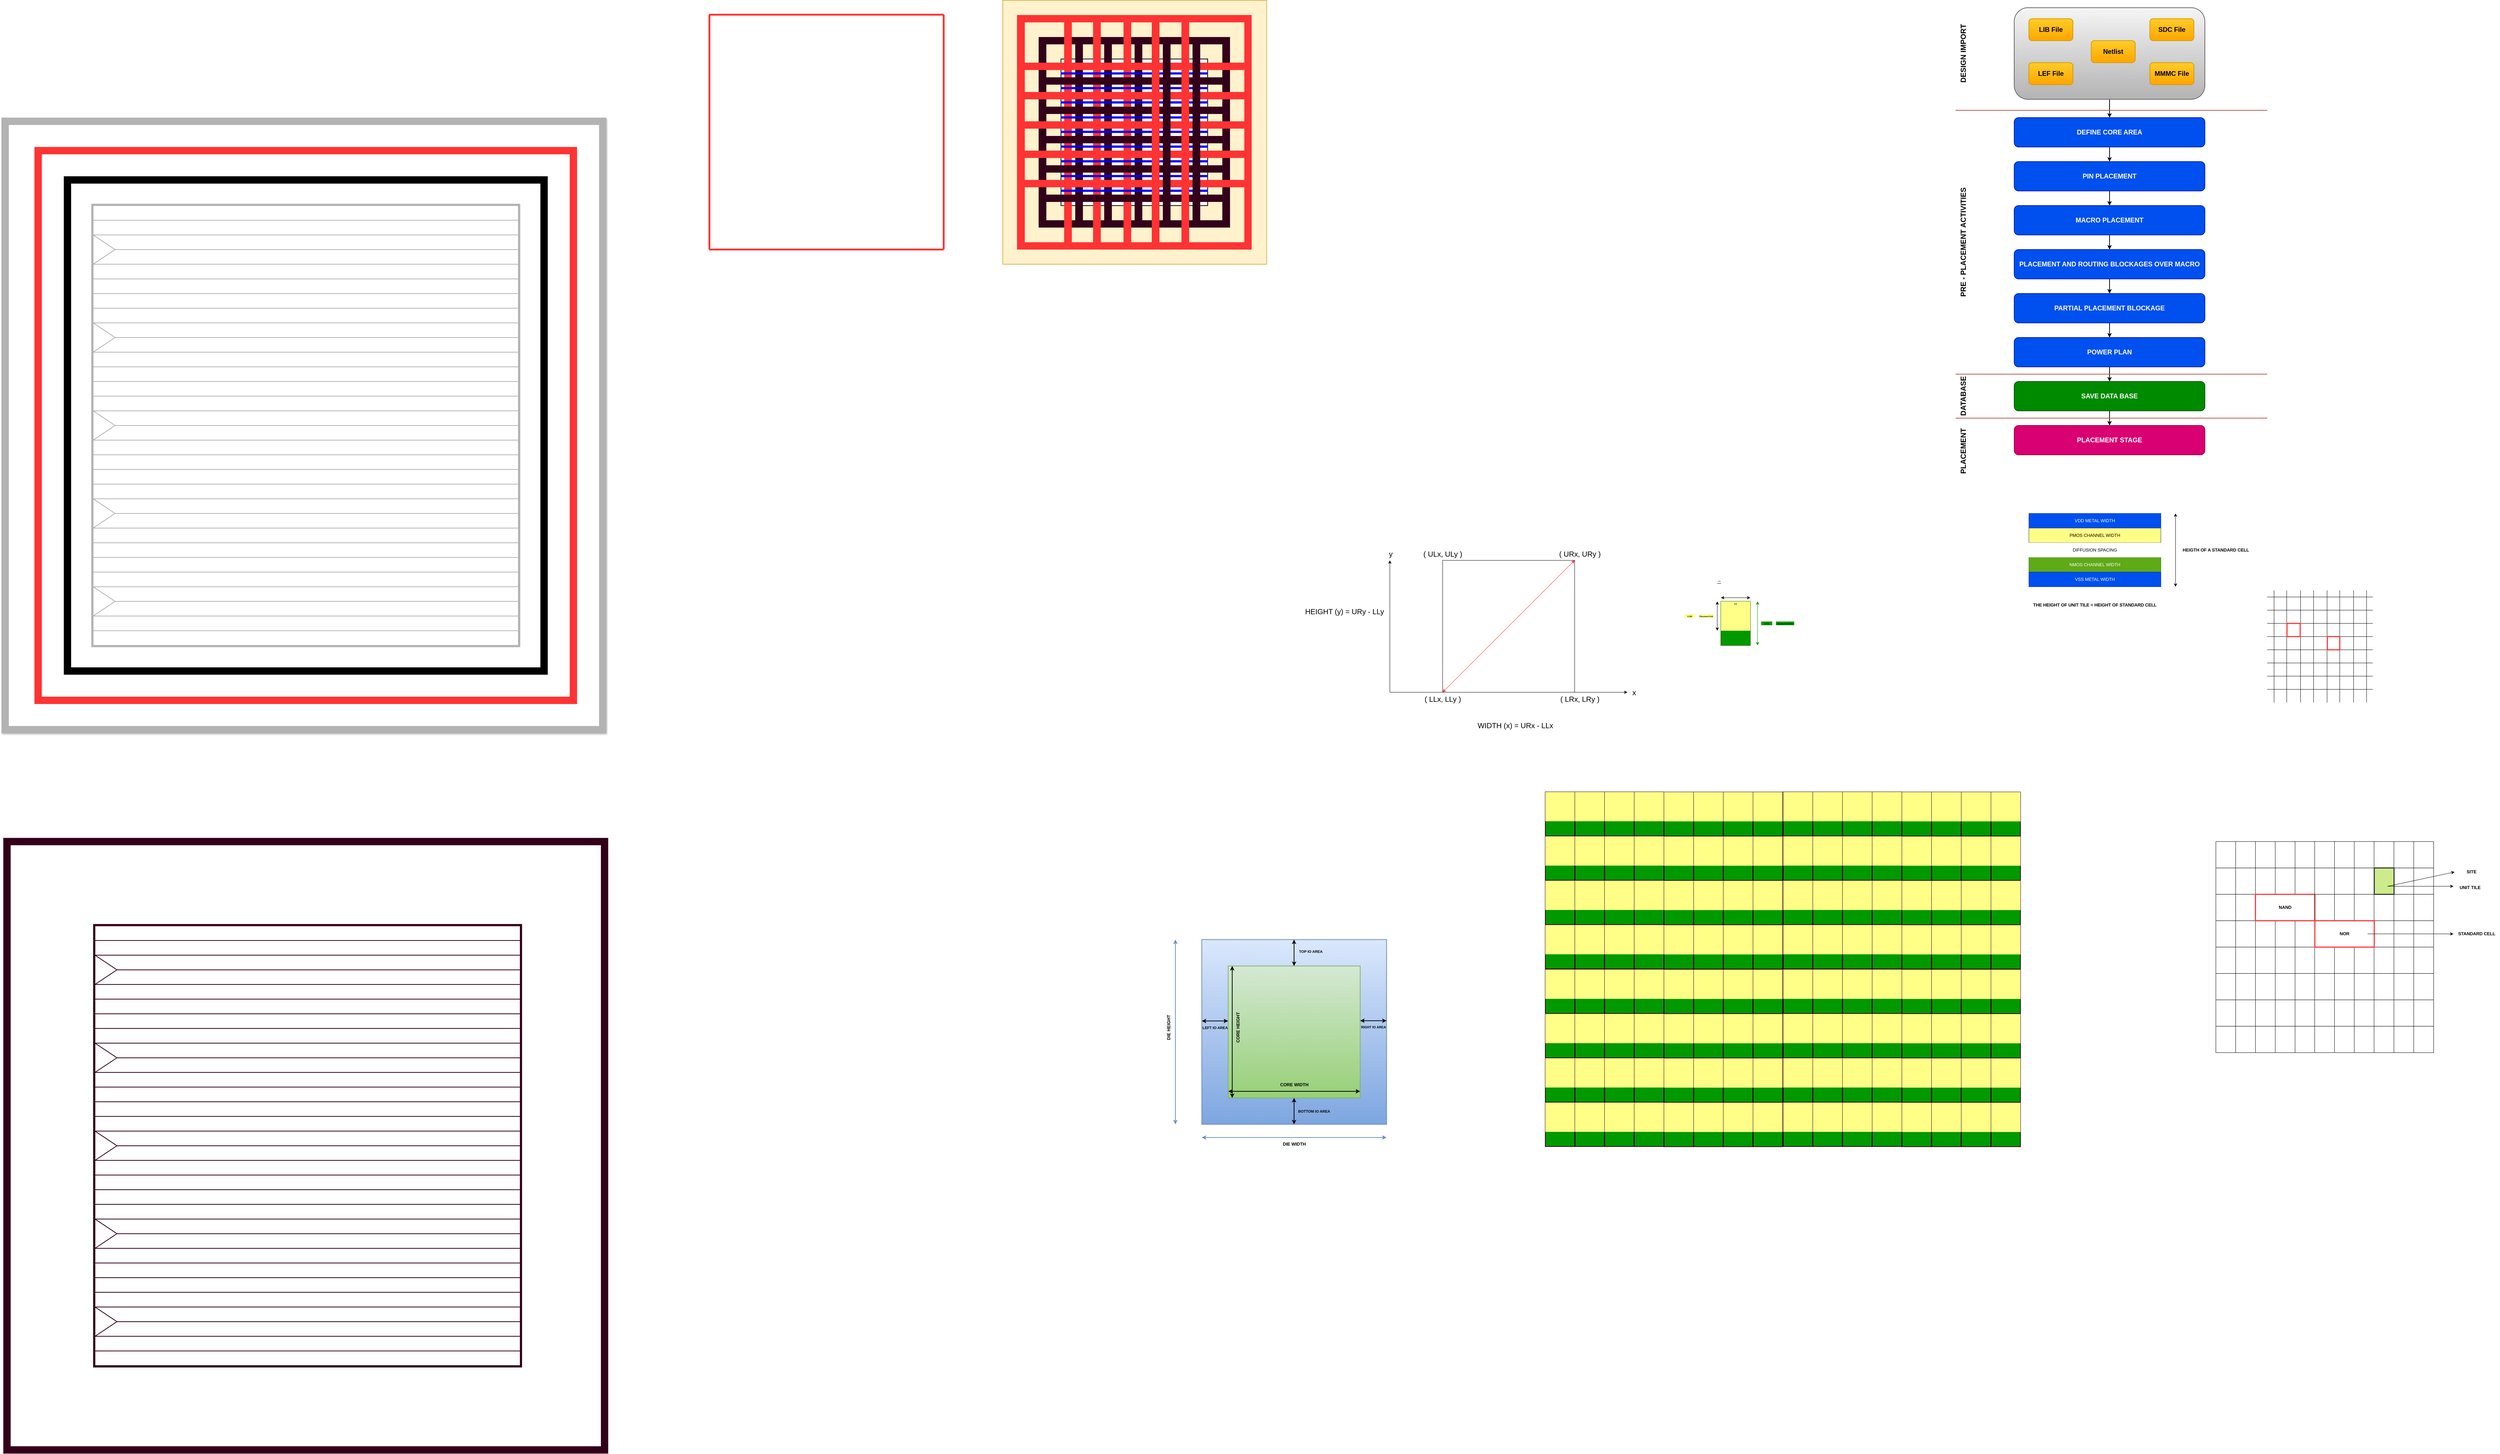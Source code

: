 <mxfile version="27.1.5">
  <diagram name="Page-1" id="ekzMZGjHH9j-4t2uULvl">
    <mxGraphModel dx="9416" dy="2029" grid="0" gridSize="10" guides="1" tooltips="1" connect="1" arrows="1" fold="1" page="1" pageScale="1" pageWidth="850" pageHeight="1100" background="none" math="0" shadow="0">
      <root>
        <mxCell id="0" />
        <mxCell id="1" parent="0" />
        <mxCell id="TuBQaHEc00WQdyLLwAnk-199" value="" style="rounded=0;whiteSpace=wrap;html=1;strokeWidth=20;strokeColor=#B3B3B3;shadow=1;" vertex="1" parent="1">
          <mxGeometry x="-5320" y="370" width="1630" height="1660" as="geometry" />
        </mxCell>
        <mxCell id="TuBQaHEc00WQdyLLwAnk-198" value="" style="rounded=0;whiteSpace=wrap;html=1;strokeWidth=20;strokeColor=#FF3333;" vertex="1" parent="1">
          <mxGeometry x="-5230" y="450" width="1460" height="1500" as="geometry" />
        </mxCell>
        <mxCell id="TuBQaHEc00WQdyLLwAnk-197" value="" style="rounded=0;whiteSpace=wrap;html=1;strokeWidth=20;" vertex="1" parent="1">
          <mxGeometry x="-5150" y="530" width="1300" height="1340" as="geometry" />
        </mxCell>
        <mxCell id="TuBQaHEc00WQdyLLwAnk-191" value="" style="rounded=0;whiteSpace=wrap;html=1;strokeWidth=10;strokeColor=#B3B3B3;" vertex="1" parent="1">
          <mxGeometry x="-5080" y="600" width="1160" height="1200" as="geometry" />
        </mxCell>
        <mxCell id="TuBQaHEc00WQdyLLwAnk-1" value="" style="whiteSpace=wrap;html=1;aspect=fixed;fontSize=20;strokeWidth=2;fillColor=#fff2cc;strokeColor=#d6b656;" vertex="1" parent="1">
          <mxGeometry x="-2599" y="40" width="720" height="720" as="geometry" />
        </mxCell>
        <mxCell id="lBjdTwQLwTv9FTWU_11X-15" value="" style="rounded=0;whiteSpace=wrap;html=1;fillColor=#009900;strokeColor=#2D7600;strokeWidth=2;fontColor=#ffffff;" parent="1" vertex="1">
          <mxGeometry x="-640" y="1680" width="80" height="120" as="geometry" />
        </mxCell>
        <mxCell id="rdmJ6DNgbbCMuEhDgJib-21" value="" style="edgeStyle=orthogonalEdgeStyle;rounded=0;orthogonalLoop=1;jettySize=auto;html=1;strokeWidth=2;fontSize=20;" parent="1" source="rdmJ6DNgbbCMuEhDgJib-19" target="rdmJ6DNgbbCMuEhDgJib-6" edge="1">
          <mxGeometry relative="1" as="geometry" />
        </mxCell>
        <mxCell id="rdmJ6DNgbbCMuEhDgJib-19" value="" style="rounded=1;whiteSpace=wrap;html=1;strokeWidth=2;fontSize=18;fillColor=#f5f5f5;gradientColor=#b3b3b3;strokeColor=#666666;" parent="1" vertex="1">
          <mxGeometry x="160" y="60" width="520" height="250" as="geometry" />
        </mxCell>
        <mxCell id="rdmJ6DNgbbCMuEhDgJib-1" value="Netlist" style="rounded=1;whiteSpace=wrap;html=1;fontStyle=1;strokeWidth=2;fontSize=18;fillColor=#ffcd28;gradientColor=#ffa500;strokeColor=#d79b00;" parent="1" vertex="1">
          <mxGeometry x="370" y="150" width="120" height="60" as="geometry" />
        </mxCell>
        <mxCell id="rdmJ6DNgbbCMuEhDgJib-2" value="LEF File" style="rounded=1;whiteSpace=wrap;html=1;fontStyle=1;strokeWidth=2;fontSize=18;fillColor=#ffcd28;gradientColor=#ffa500;strokeColor=#d79b00;" parent="1" vertex="1">
          <mxGeometry x="200" y="210" width="120" height="60" as="geometry" />
        </mxCell>
        <mxCell id="rdmJ6DNgbbCMuEhDgJib-3" value="LIB File" style="rounded=1;whiteSpace=wrap;html=1;fontStyle=1;strokeWidth=2;fontSize=18;fillColor=#ffcd28;gradientColor=#ffa500;strokeColor=#d79b00;" parent="1" vertex="1">
          <mxGeometry x="200" y="90" width="120" height="60" as="geometry" />
        </mxCell>
        <mxCell id="rdmJ6DNgbbCMuEhDgJib-4" value="SDC File" style="rounded=1;whiteSpace=wrap;html=1;fontStyle=1;strokeWidth=2;fontSize=18;fillColor=#ffcd28;gradientColor=#ffa500;strokeColor=#d79b00;" parent="1" vertex="1">
          <mxGeometry x="530" y="90" width="120" height="60" as="geometry" />
        </mxCell>
        <mxCell id="rdmJ6DNgbbCMuEhDgJib-5" value="MMMC File" style="rounded=1;whiteSpace=wrap;html=1;fontStyle=1;strokeWidth=2;fontSize=18;fillColor=#ffcd28;gradientColor=#ffa500;strokeColor=#d79b00;" parent="1" vertex="1">
          <mxGeometry x="530" y="210" width="120" height="60" as="geometry" />
        </mxCell>
        <mxCell id="rdmJ6DNgbbCMuEhDgJib-22" value="" style="edgeStyle=orthogonalEdgeStyle;rounded=0;orthogonalLoop=1;jettySize=auto;html=1;strokeWidth=2;fontSize=18;" parent="1" source="rdmJ6DNgbbCMuEhDgJib-6" target="rdmJ6DNgbbCMuEhDgJib-12" edge="1">
          <mxGeometry relative="1" as="geometry" />
        </mxCell>
        <mxCell id="rdmJ6DNgbbCMuEhDgJib-6" value="DEFINE CORE AREA" style="rounded=1;whiteSpace=wrap;html=1;fontStyle=1;strokeWidth=2;fillColor=#0050ef;fontColor=#ffffff;strokeColor=#001DBC;fontSize=18;" parent="1" vertex="1">
          <mxGeometry x="160" y="360" width="520" height="80" as="geometry" />
        </mxCell>
        <mxCell id="rdmJ6DNgbbCMuEhDgJib-23" value="" style="edgeStyle=orthogonalEdgeStyle;rounded=0;orthogonalLoop=1;jettySize=auto;html=1;strokeWidth=2;fontSize=18;" parent="1" source="rdmJ6DNgbbCMuEhDgJib-12" target="rdmJ6DNgbbCMuEhDgJib-13" edge="1">
          <mxGeometry relative="1" as="geometry" />
        </mxCell>
        <mxCell id="rdmJ6DNgbbCMuEhDgJib-12" value="PIN PLACEMENT" style="rounded=1;whiteSpace=wrap;html=1;fontStyle=1;strokeWidth=2;fillColor=#0050ef;strokeColor=#001DBC;fontColor=#ffffff;fontSize=18;" parent="1" vertex="1">
          <mxGeometry x="160" y="480" width="520" height="80" as="geometry" />
        </mxCell>
        <mxCell id="rdmJ6DNgbbCMuEhDgJib-24" value="" style="edgeStyle=orthogonalEdgeStyle;rounded=0;orthogonalLoop=1;jettySize=auto;html=1;strokeWidth=2;fontSize=18;" parent="1" source="rdmJ6DNgbbCMuEhDgJib-13" target="rdmJ6DNgbbCMuEhDgJib-14" edge="1">
          <mxGeometry relative="1" as="geometry" />
        </mxCell>
        <mxCell id="rdmJ6DNgbbCMuEhDgJib-13" value="MACRO PLACEMENT" style="rounded=1;whiteSpace=wrap;html=1;fontStyle=1;strokeWidth=2;fillColor=#0050ef;strokeColor=#001DBC;fontColor=#ffffff;fontSize=18;" parent="1" vertex="1">
          <mxGeometry x="160" y="600" width="520" height="80" as="geometry" />
        </mxCell>
        <mxCell id="rdmJ6DNgbbCMuEhDgJib-25" value="" style="edgeStyle=orthogonalEdgeStyle;rounded=0;orthogonalLoop=1;jettySize=auto;html=1;strokeWidth=2;fontSize=18;" parent="1" source="rdmJ6DNgbbCMuEhDgJib-14" target="rdmJ6DNgbbCMuEhDgJib-15" edge="1">
          <mxGeometry relative="1" as="geometry" />
        </mxCell>
        <mxCell id="rdmJ6DNgbbCMuEhDgJib-14" value="PLACEMENT AND ROUTING BLOCKAGES OVER MACRO" style="rounded=1;whiteSpace=wrap;html=1;fontStyle=1;strokeWidth=2;fillColor=#0050ef;strokeColor=#001DBC;fontColor=#ffffff;fontSize=18;" parent="1" vertex="1">
          <mxGeometry x="160" y="720" width="520" height="80" as="geometry" />
        </mxCell>
        <mxCell id="rdmJ6DNgbbCMuEhDgJib-26" value="" style="edgeStyle=orthogonalEdgeStyle;rounded=0;orthogonalLoop=1;jettySize=auto;html=1;strokeWidth=2;fontSize=18;" parent="1" source="rdmJ6DNgbbCMuEhDgJib-15" target="rdmJ6DNgbbCMuEhDgJib-16" edge="1">
          <mxGeometry relative="1" as="geometry" />
        </mxCell>
        <mxCell id="rdmJ6DNgbbCMuEhDgJib-15" value="PARTIAL PLACEMENT BLOCKAGE" style="rounded=1;whiteSpace=wrap;html=1;fontStyle=1;strokeWidth=2;fillColor=#0050ef;strokeColor=#001DBC;fontColor=#ffffff;fontSize=18;" parent="1" vertex="1">
          <mxGeometry x="160" y="840" width="520" height="80" as="geometry" />
        </mxCell>
        <mxCell id="rdmJ6DNgbbCMuEhDgJib-27" value="" style="edgeStyle=orthogonalEdgeStyle;rounded=0;orthogonalLoop=1;jettySize=auto;html=1;strokeWidth=2;fontSize=18;" parent="1" source="rdmJ6DNgbbCMuEhDgJib-16" target="rdmJ6DNgbbCMuEhDgJib-17" edge="1">
          <mxGeometry relative="1" as="geometry" />
        </mxCell>
        <mxCell id="rdmJ6DNgbbCMuEhDgJib-16" value="POWER PLAN" style="rounded=1;whiteSpace=wrap;html=1;fontStyle=1;strokeWidth=2;fillColor=#0050ef;strokeColor=#001DBC;fontColor=#ffffff;fontSize=18;" parent="1" vertex="1">
          <mxGeometry x="160" y="960" width="520" height="80" as="geometry" />
        </mxCell>
        <mxCell id="rdmJ6DNgbbCMuEhDgJib-28" value="" style="edgeStyle=orthogonalEdgeStyle;rounded=0;orthogonalLoop=1;jettySize=auto;html=1;strokeWidth=2;fontSize=18;" parent="1" source="rdmJ6DNgbbCMuEhDgJib-17" target="rdmJ6DNgbbCMuEhDgJib-18" edge="1">
          <mxGeometry relative="1" as="geometry" />
        </mxCell>
        <mxCell id="rdmJ6DNgbbCMuEhDgJib-17" value="SAVE DATA BASE" style="rounded=1;whiteSpace=wrap;html=1;fontStyle=1;strokeWidth=2;fillColor=#008a00;fontColor=#ffffff;strokeColor=#005700;fontSize=18;" parent="1" vertex="1">
          <mxGeometry x="160" y="1080" width="520" height="80" as="geometry" />
        </mxCell>
        <mxCell id="rdmJ6DNgbbCMuEhDgJib-18" value="PLACEMENT STAGE" style="rounded=1;whiteSpace=wrap;html=1;fontStyle=1;strokeWidth=2;fillColor=#d80073;fontColor=#ffffff;strokeColor=#A50040;fontSize=18;" parent="1" vertex="1">
          <mxGeometry x="160" y="1200" width="520" height="80" as="geometry" />
        </mxCell>
        <mxCell id="rdmJ6DNgbbCMuEhDgJib-29" value="DESIGN IMPORT" style="text;html=1;align=center;verticalAlign=middle;resizable=0;points=[];autosize=1;strokeColor=none;fillColor=none;fontSize=20;rotation=270;fontStyle=1;strokeWidth=2;" parent="1" vertex="1">
          <mxGeometry x="-70" y="165" width="180" height="40" as="geometry" />
        </mxCell>
        <mxCell id="rdmJ6DNgbbCMuEhDgJib-30" value="" style="html=1;rounded=0;strokeWidth=2;fillColor=#f8cecc;strokeColor=#b85450;endArrow=none;startFill=0;" parent="1" edge="1">
          <mxGeometry width="100" relative="1" as="geometry">
            <mxPoint y="1060" as="sourcePoint" />
            <mxPoint x="850" y="1060" as="targetPoint" />
          </mxGeometry>
        </mxCell>
        <mxCell id="rdmJ6DNgbbCMuEhDgJib-31" value="" style="html=1;rounded=0;strokeWidth=2;fillColor=#f8cecc;strokeColor=#b85450;endArrow=none;startFill=0;" parent="1" edge="1">
          <mxGeometry width="100" relative="1" as="geometry">
            <mxPoint y="1180" as="sourcePoint" />
            <mxPoint x="850" y="1180" as="targetPoint" />
          </mxGeometry>
        </mxCell>
        <mxCell id="rdmJ6DNgbbCMuEhDgJib-32" value="" style="html=1;rounded=0;strokeWidth=2;fillColor=#f8cecc;strokeColor=#b85450;endArrow=none;startFill=0;" parent="1" edge="1">
          <mxGeometry width="100" relative="1" as="geometry">
            <mxPoint y="340" as="sourcePoint" />
            <mxPoint x="850" y="340" as="targetPoint" />
          </mxGeometry>
        </mxCell>
        <mxCell id="rdmJ6DNgbbCMuEhDgJib-33" value="PRE - PLACEMENT ACTIVITIES" style="text;html=1;align=center;verticalAlign=middle;resizable=0;points=[];autosize=1;strokeColor=none;fillColor=none;fontSize=20;rotation=270;fontStyle=1;strokeWidth=2;" parent="1" vertex="1">
          <mxGeometry x="-140" y="680" width="320" height="40" as="geometry" />
        </mxCell>
        <mxCell id="rdmJ6DNgbbCMuEhDgJib-34" value="DATABASE" style="text;html=1;align=center;verticalAlign=middle;resizable=0;points=[];autosize=1;strokeColor=none;fillColor=none;fontSize=20;rotation=270;fontStyle=1;strokeWidth=2;" parent="1" vertex="1">
          <mxGeometry x="-45" y="1100" width="130" height="40" as="geometry" />
        </mxCell>
        <mxCell id="rdmJ6DNgbbCMuEhDgJib-35" value="PLACEMENT" style="text;html=1;align=center;verticalAlign=middle;resizable=0;points=[];autosize=1;strokeColor=none;fillColor=none;fontSize=20;rotation=270;fontStyle=1;strokeWidth=2;" parent="1" vertex="1">
          <mxGeometry x="-55" y="1250" width="150" height="40" as="geometry" />
        </mxCell>
        <mxCell id="rdmJ6DNgbbCMuEhDgJib-36" value="VDD METAL WIDTH" style="rounded=0;whiteSpace=wrap;html=1;fillColor=#0050ef;strokeColor=#001DBC;fontColor=#ffffff;" parent="1" vertex="1">
          <mxGeometry x="200" y="1440" width="360" height="40" as="geometry" />
        </mxCell>
        <mxCell id="rdmJ6DNgbbCMuEhDgJib-37" value="PMOS CHANNEL WIDTH" style="rounded=0;whiteSpace=wrap;html=1;fillColor=#ffff88;strokeColor=#36393d;" parent="1" vertex="1">
          <mxGeometry x="200" y="1480" width="360" height="40" as="geometry" />
        </mxCell>
        <mxCell id="rdmJ6DNgbbCMuEhDgJib-38" value="NMOS CHANNEL WIDTH" style="rounded=0;whiteSpace=wrap;html=1;fillColor=#60a917;fontColor=#ffffff;strokeColor=#2D7600;" parent="1" vertex="1">
          <mxGeometry x="200" y="1560" width="360" height="40" as="geometry" />
        </mxCell>
        <mxCell id="rdmJ6DNgbbCMuEhDgJib-39" value="VSS METAL WIDTH" style="rounded=0;whiteSpace=wrap;html=1;fillColor=#0050ef;fontColor=#ffffff;strokeColor=#001DBC;" parent="1" vertex="1">
          <mxGeometry x="200" y="1600" width="360" height="40" as="geometry" />
        </mxCell>
        <mxCell id="rdmJ6DNgbbCMuEhDgJib-41" value="DIFFUSION SPACING" style="rounded=0;whiteSpace=wrap;html=1;strokeColor=none;" parent="1" vertex="1">
          <mxGeometry x="200" y="1520" width="360" height="40" as="geometry" />
        </mxCell>
        <mxCell id="rdmJ6DNgbbCMuEhDgJib-42" value="" style="endArrow=classic;startArrow=classic;html=1;rounded=0;" parent="1" edge="1">
          <mxGeometry width="50" height="50" relative="1" as="geometry">
            <mxPoint x="600" y="1640" as="sourcePoint" />
            <mxPoint x="600" y="1440" as="targetPoint" />
          </mxGeometry>
        </mxCell>
        <mxCell id="rdmJ6DNgbbCMuEhDgJib-46" value="HEIGTH OF A STANDARD CELL" style="rounded=0;whiteSpace=wrap;html=1;strokeColor=none;fontStyle=1" parent="1" vertex="1">
          <mxGeometry x="610" y="1520" width="200" height="40" as="geometry" />
        </mxCell>
        <mxCell id="rdmJ6DNgbbCMuEhDgJib-47" value="THE HEIGHT OF UNIT TILE = HEIGHT OF STANDARD CELL" style="rounded=0;whiteSpace=wrap;html=1;strokeColor=none;fontStyle=1" parent="1" vertex="1">
          <mxGeometry x="200" y="1670" width="360" height="40" as="geometry" />
        </mxCell>
        <mxCell id="rdmJ6DNgbbCMuEhDgJib-48" value="" style="endArrow=none;html=1;rounded=0;" parent="1" edge="1">
          <mxGeometry width="50" height="50" relative="1" as="geometry">
            <mxPoint x="850" y="1668" as="sourcePoint" />
            <mxPoint x="1138" y="1668" as="targetPoint" />
          </mxGeometry>
        </mxCell>
        <mxCell id="rdmJ6DNgbbCMuEhDgJib-50" value="" style="endArrow=none;html=1;rounded=0;" parent="1" edge="1">
          <mxGeometry width="50" height="50" relative="1" as="geometry">
            <mxPoint x="850" y="1704" as="sourcePoint" />
            <mxPoint x="1138" y="1704" as="targetPoint" />
          </mxGeometry>
        </mxCell>
        <mxCell id="rdmJ6DNgbbCMuEhDgJib-52" value="" style="endArrow=none;html=1;rounded=0;" parent="1" edge="1">
          <mxGeometry width="50" height="50" relative="1" as="geometry">
            <mxPoint x="850" y="1740" as="sourcePoint" />
            <mxPoint x="1138" y="1740" as="targetPoint" />
          </mxGeometry>
        </mxCell>
        <mxCell id="rdmJ6DNgbbCMuEhDgJib-54" value="" style="endArrow=none;html=1;rounded=0;" parent="1" edge="1">
          <mxGeometry width="50" height="50" relative="1" as="geometry">
            <mxPoint x="850" y="1776" as="sourcePoint" />
            <mxPoint x="1138" y="1776" as="targetPoint" />
          </mxGeometry>
        </mxCell>
        <mxCell id="rdmJ6DNgbbCMuEhDgJib-56" value="" style="endArrow=none;html=1;rounded=0;" parent="1" edge="1">
          <mxGeometry width="50" height="50" relative="1" as="geometry">
            <mxPoint x="850" y="1812" as="sourcePoint" />
            <mxPoint x="1138" y="1812" as="targetPoint" />
          </mxGeometry>
        </mxCell>
        <mxCell id="rdmJ6DNgbbCMuEhDgJib-58" value="" style="endArrow=none;html=1;rounded=0;" parent="1" edge="1">
          <mxGeometry width="50" height="50" relative="1" as="geometry">
            <mxPoint x="850" y="1848" as="sourcePoint" />
            <mxPoint x="1138" y="1848" as="targetPoint" />
          </mxGeometry>
        </mxCell>
        <mxCell id="rdmJ6DNgbbCMuEhDgJib-60" value="" style="endArrow=none;html=1;rounded=0;" parent="1" edge="1">
          <mxGeometry width="50" height="50" relative="1" as="geometry">
            <mxPoint x="850" y="1884" as="sourcePoint" />
            <mxPoint x="1138" y="1884" as="targetPoint" />
          </mxGeometry>
        </mxCell>
        <mxCell id="rdmJ6DNgbbCMuEhDgJib-62" value="" style="endArrow=none;html=1;rounded=0;" parent="1" edge="1">
          <mxGeometry width="50" height="50" relative="1" as="geometry">
            <mxPoint x="850" y="1920" as="sourcePoint" />
            <mxPoint x="1138" y="1920" as="targetPoint" />
          </mxGeometry>
        </mxCell>
        <mxCell id="rdmJ6DNgbbCMuEhDgJib-64" value="" style="endArrow=none;html=1;rounded=0;" parent="1" edge="1">
          <mxGeometry width="50" height="50" relative="1" as="geometry">
            <mxPoint x="868.71" y="1650" as="sourcePoint" />
            <mxPoint x="868.71" y="1956" as="targetPoint" />
          </mxGeometry>
        </mxCell>
        <mxCell id="rdmJ6DNgbbCMuEhDgJib-66" value="" style="endArrow=none;html=1;rounded=0;" parent="1" edge="1">
          <mxGeometry width="50" height="50" relative="1" as="geometry">
            <mxPoint x="903.21" y="1650" as="sourcePoint" />
            <mxPoint x="903.21" y="1956" as="targetPoint" />
          </mxGeometry>
        </mxCell>
        <mxCell id="rdmJ6DNgbbCMuEhDgJib-68" value="" style="endArrow=none;html=1;rounded=0;" parent="1" edge="1">
          <mxGeometry width="50" height="50" relative="1" as="geometry">
            <mxPoint x="941" y="1650" as="sourcePoint" />
            <mxPoint x="941" y="1956" as="targetPoint" />
          </mxGeometry>
        </mxCell>
        <mxCell id="rdmJ6DNgbbCMuEhDgJib-70" value="" style="endArrow=none;html=1;rounded=0;" parent="1" edge="1">
          <mxGeometry width="50" height="50" relative="1" as="geometry">
            <mxPoint x="976.5" y="1650" as="sourcePoint" />
            <mxPoint x="976.5" y="1956" as="targetPoint" />
          </mxGeometry>
        </mxCell>
        <mxCell id="rdmJ6DNgbbCMuEhDgJib-72" value="" style="endArrow=none;html=1;rounded=0;" parent="1" edge="1">
          <mxGeometry width="50" height="50" relative="1" as="geometry">
            <mxPoint x="1013.33" y="1650" as="sourcePoint" />
            <mxPoint x="1013.33" y="1956" as="targetPoint" />
          </mxGeometry>
        </mxCell>
        <mxCell id="rdmJ6DNgbbCMuEhDgJib-74" value="" style="endArrow=none;html=1;rounded=0;" parent="1" edge="1">
          <mxGeometry width="50" height="50" relative="1" as="geometry">
            <mxPoint x="1047.83" y="1650" as="sourcePoint" />
            <mxPoint x="1047.83" y="1956" as="targetPoint" />
          </mxGeometry>
        </mxCell>
        <mxCell id="rdmJ6DNgbbCMuEhDgJib-76" value="" style="endArrow=none;html=1;rounded=0;" parent="1" edge="1">
          <mxGeometry width="50" height="50" relative="1" as="geometry">
            <mxPoint x="1085.62" y="1650" as="sourcePoint" />
            <mxPoint x="1085.62" y="1956" as="targetPoint" />
          </mxGeometry>
        </mxCell>
        <mxCell id="rdmJ6DNgbbCMuEhDgJib-78" value="" style="endArrow=none;html=1;rounded=0;" parent="1" edge="1">
          <mxGeometry width="50" height="50" relative="1" as="geometry">
            <mxPoint x="1121.12" y="1650" as="sourcePoint" />
            <mxPoint x="1121.12" y="1956" as="targetPoint" />
          </mxGeometry>
        </mxCell>
        <mxCell id="rdmJ6DNgbbCMuEhDgJib-81" value="" style="rounded=0;whiteSpace=wrap;html=1;strokeWidth=3;strokeColor=#FF3333;" parent="1" vertex="1">
          <mxGeometry x="904" y="1740" width="36" height="36" as="geometry" />
        </mxCell>
        <mxCell id="rdmJ6DNgbbCMuEhDgJib-82" value="" style="rounded=0;whiteSpace=wrap;html=1;strokeWidth=3;strokeColor=#FF3333;" parent="1" vertex="1">
          <mxGeometry x="1014" y="1776" width="34" height="36" as="geometry" />
        </mxCell>
        <mxCell id="rdmJ6DNgbbCMuEhDgJib-84" value="" style="rounded=0;whiteSpace=wrap;html=1;" parent="1" vertex="1">
          <mxGeometry x="710" y="2407.36" width="594" height="72" as="geometry" />
        </mxCell>
        <mxCell id="rdmJ6DNgbbCMuEhDgJib-85" value="" style="rounded=0;whiteSpace=wrap;html=1;" parent="1" vertex="1">
          <mxGeometry x="710" y="2479.36" width="594" height="72" as="geometry" />
        </mxCell>
        <mxCell id="rdmJ6DNgbbCMuEhDgJib-86" value="" style="rounded=0;whiteSpace=wrap;html=1;" parent="1" vertex="1">
          <mxGeometry x="710" y="2551.36" width="594" height="72" as="geometry" />
        </mxCell>
        <mxCell id="rdmJ6DNgbbCMuEhDgJib-87" value="" style="rounded=0;whiteSpace=wrap;html=1;" parent="1" vertex="1">
          <mxGeometry x="710" y="2623.36" width="594" height="72" as="geometry" />
        </mxCell>
        <mxCell id="rdmJ6DNgbbCMuEhDgJib-88" value="" style="rounded=0;whiteSpace=wrap;html=1;" parent="1" vertex="1">
          <mxGeometry x="710" y="2695.36" width="594" height="72" as="geometry" />
        </mxCell>
        <mxCell id="rdmJ6DNgbbCMuEhDgJib-89" value="" style="rounded=0;whiteSpace=wrap;html=1;" parent="1" vertex="1">
          <mxGeometry x="710" y="2767.36" width="594" height="72" as="geometry" />
        </mxCell>
        <mxCell id="rdmJ6DNgbbCMuEhDgJib-90" value="" style="rounded=0;whiteSpace=wrap;html=1;" parent="1" vertex="1">
          <mxGeometry x="710" y="2839.36" width="594" height="72" as="geometry" />
        </mxCell>
        <mxCell id="rdmJ6DNgbbCMuEhDgJib-83" value="" style="rounded=0;whiteSpace=wrap;html=1;" parent="1" vertex="1">
          <mxGeometry x="710" y="2335.36" width="594" height="72" as="geometry" />
        </mxCell>
        <mxCell id="rdmJ6DNgbbCMuEhDgJib-99" value="" style="endArrow=none;html=1;rounded=0;" parent="1" edge="1">
          <mxGeometry width="50" height="50" relative="1" as="geometry">
            <mxPoint x="764" y="2911.357" as="sourcePoint" />
            <mxPoint x="764" y="2334.93" as="targetPoint" />
          </mxGeometry>
        </mxCell>
        <mxCell id="rdmJ6DNgbbCMuEhDgJib-100" value="" style="endArrow=none;html=1;rounded=0;" parent="1" edge="1">
          <mxGeometry width="50" height="50" relative="1" as="geometry">
            <mxPoint x="818" y="2911.357" as="sourcePoint" />
            <mxPoint x="818" y="2334.93" as="targetPoint" />
          </mxGeometry>
        </mxCell>
        <mxCell id="rdmJ6DNgbbCMuEhDgJib-101" value="" style="endArrow=none;html=1;rounded=0;" parent="1" edge="1">
          <mxGeometry width="50" height="50" relative="1" as="geometry">
            <mxPoint x="872" y="2911.787" as="sourcePoint" />
            <mxPoint x="872" y="2335.36" as="targetPoint" />
          </mxGeometry>
        </mxCell>
        <mxCell id="rdmJ6DNgbbCMuEhDgJib-102" value="" style="endArrow=none;html=1;rounded=0;" parent="1" edge="1">
          <mxGeometry width="50" height="50" relative="1" as="geometry">
            <mxPoint x="926" y="2911.357" as="sourcePoint" />
            <mxPoint x="926" y="2334.93" as="targetPoint" />
          </mxGeometry>
        </mxCell>
        <mxCell id="rdmJ6DNgbbCMuEhDgJib-108" value="NAND" style="rounded=0;whiteSpace=wrap;html=1;strokeColor=#FF3333;strokeWidth=3;fontStyle=1" parent="1" vertex="1">
          <mxGeometry x="818" y="2479.36" width="162" height="72" as="geometry" />
        </mxCell>
        <mxCell id="rdmJ6DNgbbCMuEhDgJib-110" value="" style="endArrow=none;html=1;rounded=0;" parent="1" edge="1">
          <mxGeometry width="50" height="50" relative="1" as="geometry">
            <mxPoint x="979.52" y="2910.927" as="sourcePoint" />
            <mxPoint x="979.52" y="2334.5" as="targetPoint" />
          </mxGeometry>
        </mxCell>
        <mxCell id="rdmJ6DNgbbCMuEhDgJib-111" value="" style="endArrow=none;html=1;rounded=0;" parent="1" edge="1">
          <mxGeometry width="50" height="50" relative="1" as="geometry">
            <mxPoint x="1033.52" y="2910.927" as="sourcePoint" />
            <mxPoint x="1033.52" y="2334.5" as="targetPoint" />
          </mxGeometry>
        </mxCell>
        <mxCell id="rdmJ6DNgbbCMuEhDgJib-112" value="" style="endArrow=none;html=1;rounded=0;" parent="1" edge="1">
          <mxGeometry width="50" height="50" relative="1" as="geometry">
            <mxPoint x="1087.52" y="2911.357" as="sourcePoint" />
            <mxPoint x="1087.52" y="2334.93" as="targetPoint" />
          </mxGeometry>
        </mxCell>
        <mxCell id="rdmJ6DNgbbCMuEhDgJib-113" value="" style="endArrow=none;html=1;rounded=0;" parent="1" edge="1">
          <mxGeometry width="50" height="50" relative="1" as="geometry">
            <mxPoint x="1141.52" y="2910.927" as="sourcePoint" />
            <mxPoint x="1141.52" y="2334.5" as="targetPoint" />
          </mxGeometry>
        </mxCell>
        <mxCell id="rdmJ6DNgbbCMuEhDgJib-114" value="" style="endArrow=none;html=1;rounded=0;" parent="1" edge="1">
          <mxGeometry width="50" height="50" relative="1" as="geometry">
            <mxPoint x="1195.67" y="2912.217" as="sourcePoint" />
            <mxPoint x="1195.67" y="2335.79" as="targetPoint" />
          </mxGeometry>
        </mxCell>
        <mxCell id="rdmJ6DNgbbCMuEhDgJib-115" value="" style="endArrow=none;html=1;rounded=0;" parent="1" edge="1">
          <mxGeometry width="50" height="50" relative="1" as="geometry">
            <mxPoint x="1249.67" y="2911.787" as="sourcePoint" />
            <mxPoint x="1249.67" y="2335.36" as="targetPoint" />
          </mxGeometry>
        </mxCell>
        <mxCell id="rdmJ6DNgbbCMuEhDgJib-116" value="NOR" style="rounded=0;whiteSpace=wrap;html=1;strokeColor=#FF3333;strokeWidth=3;fontStyle=1" parent="1" vertex="1">
          <mxGeometry x="980" y="2551.36" width="162" height="72" as="geometry" />
        </mxCell>
        <mxCell id="rdmJ6DNgbbCMuEhDgJib-117" value="" style="rounded=0;whiteSpace=wrap;html=1;strokeColor=#36393d;strokeWidth=3;fontStyle=1;fillColor=#cdeb8b;" parent="1" vertex="1">
          <mxGeometry x="1142" y="2407.36" width="54" height="72" as="geometry" />
        </mxCell>
        <mxCell id="rdmJ6DNgbbCMuEhDgJib-118" value="" style="endArrow=classic;html=1;rounded=0;" parent="1" edge="1">
          <mxGeometry width="50" height="50" relative="1" as="geometry">
            <mxPoint x="1178" y="2457.36" as="sourcePoint" />
            <mxPoint x="1358" y="2457.36" as="targetPoint" />
          </mxGeometry>
        </mxCell>
        <mxCell id="rdmJ6DNgbbCMuEhDgJib-119" value="" style="endArrow=classic;html=1;rounded=0;" parent="1" edge="1">
          <mxGeometry width="50" height="50" relative="1" as="geometry">
            <mxPoint x="1124" y="2587.22" as="sourcePoint" />
            <mxPoint x="1358" y="2587.36" as="targetPoint" />
          </mxGeometry>
        </mxCell>
        <mxCell id="rdmJ6DNgbbCMuEhDgJib-120" value="UNIT TILE" style="text;html=1;align=center;verticalAlign=middle;resizable=0;points=[];autosize=1;strokeColor=none;fillColor=none;fontStyle=1" parent="1" vertex="1">
          <mxGeometry x="1358" y="2443.36" width="90" height="36" as="geometry" />
        </mxCell>
        <mxCell id="rdmJ6DNgbbCMuEhDgJib-121" value="STANDARD CELL" style="text;html=1;align=center;verticalAlign=middle;resizable=0;points=[];autosize=1;strokeColor=none;fillColor=none;fontStyle=1" parent="1" vertex="1">
          <mxGeometry x="1358" y="2569.36" width="126" height="36" as="geometry" />
        </mxCell>
        <mxCell id="rdmJ6DNgbbCMuEhDgJib-122" value="" style="whiteSpace=wrap;html=1;aspect=fixed;fontSize=20;" parent="1" vertex="1">
          <mxGeometry x="-1399" y="1568" width="360" height="360" as="geometry" />
        </mxCell>
        <mxCell id="rdmJ6DNgbbCMuEhDgJib-123" value="( LLx, LLy )" style="text;html=1;align=center;verticalAlign=middle;resizable=0;points=[];autosize=1;strokeColor=none;fillColor=none;fontSize=20;" parent="1" vertex="1">
          <mxGeometry x="-1462" y="1928" width="126" height="36" as="geometry" />
        </mxCell>
        <mxCell id="rdmJ6DNgbbCMuEhDgJib-124" value="( LRx, LRy )" style="text;html=1;align=center;verticalAlign=middle;resizable=0;points=[];autosize=1;strokeColor=none;fillColor=none;fontSize=20;" parent="1" vertex="1">
          <mxGeometry x="-1097" y="1928" width="144" height="36" as="geometry" />
        </mxCell>
        <mxCell id="rdmJ6DNgbbCMuEhDgJib-125" value="( ULx, ULy )" style="text;html=1;align=center;verticalAlign=middle;resizable=0;points=[];autosize=1;strokeColor=none;fillColor=none;fontSize=20;" parent="1" vertex="1">
          <mxGeometry x="-1471" y="1532" width="144" height="36" as="geometry" />
        </mxCell>
        <mxCell id="rdmJ6DNgbbCMuEhDgJib-126" value="( URx, URy )" style="text;html=1;align=center;verticalAlign=middle;resizable=0;points=[];autosize=1;strokeColor=none;fillColor=none;fontSize=20;" parent="1" vertex="1">
          <mxGeometry x="-1097" y="1532" width="144" height="36" as="geometry" />
        </mxCell>
        <mxCell id="rdmJ6DNgbbCMuEhDgJib-127" value="" style="endArrow=classic;startArrow=classic;html=1;rounded=0;exitX=0;exitY=1;exitDx=0;exitDy=0;fontSize=20;fontColor=#FF3333;strokeColor=#FF3333;" parent="1" source="rdmJ6DNgbbCMuEhDgJib-122" edge="1">
          <mxGeometry width="50" height="50" relative="1" as="geometry">
            <mxPoint x="-1255" y="1928" as="sourcePoint" />
            <mxPoint x="-1039" y="1568" as="targetPoint" />
          </mxGeometry>
        </mxCell>
        <mxCell id="rdmJ6DNgbbCMuEhDgJib-128" value="" style="endArrow=classic;html=1;rounded=0;fontSize=20;" parent="1" edge="1">
          <mxGeometry width="50" height="50" relative="1" as="geometry">
            <mxPoint x="-1543" y="1928" as="sourcePoint" />
            <mxPoint x="-1543" y="1568" as="targetPoint" />
          </mxGeometry>
        </mxCell>
        <mxCell id="rdmJ6DNgbbCMuEhDgJib-129" value="" style="endArrow=classic;html=1;rounded=0;fontSize=20;" parent="1" edge="1">
          <mxGeometry width="50" height="50" relative="1" as="geometry">
            <mxPoint x="-1543" y="1928" as="sourcePoint" />
            <mxPoint x="-895" y="1928" as="targetPoint" />
          </mxGeometry>
        </mxCell>
        <mxCell id="rdmJ6DNgbbCMuEhDgJib-130" value="y" style="text;html=1;align=center;verticalAlign=middle;resizable=0;points=[];autosize=1;strokeColor=none;fillColor=none;fontSize=20;" parent="1" vertex="1">
          <mxGeometry x="-1568" y="1532" width="54" height="36" as="geometry" />
        </mxCell>
        <mxCell id="rdmJ6DNgbbCMuEhDgJib-131" value="x" style="text;html=1;align=center;verticalAlign=middle;resizable=0;points=[];autosize=1;strokeColor=none;fillColor=none;fontSize=20;" parent="1" vertex="1">
          <mxGeometry x="-904" y="1910" width="54" height="36" as="geometry" />
        </mxCell>
        <mxCell id="rdmJ6DNgbbCMuEhDgJib-132" value="HEIGHT (y) = URy - LLy" style="text;html=1;align=center;verticalAlign=middle;resizable=0;points=[];autosize=1;strokeColor=none;fillColor=none;fontSize=20;" parent="1" vertex="1">
          <mxGeometry x="-1793" y="1689" width="252" height="36" as="geometry" />
        </mxCell>
        <mxCell id="rdmJ6DNgbbCMuEhDgJib-133" value="WIDTH (x) = URx - LLx" style="text;html=1;align=center;verticalAlign=middle;resizable=0;points=[];autosize=1;strokeColor=none;fillColor=none;fontSize=20;" parent="1" vertex="1">
          <mxGeometry x="-1318" y="2000" width="234" height="36" as="geometry" />
        </mxCell>
        <mxCell id="rdmJ6DNgbbCMuEhDgJib-136" value="" style="whiteSpace=wrap;html=1;aspect=fixed;fontSize=20;fillColor=#dae8fc;strokeColor=#6c8ebf;gradientColor=#7ea6e0;strokeWidth=2;" parent="1" vertex="1">
          <mxGeometry x="-2056" y="2602.86" width="504" height="504" as="geometry" />
        </mxCell>
        <mxCell id="rdmJ6DNgbbCMuEhDgJib-135" value="" style="whiteSpace=wrap;html=1;aspect=fixed;fontSize=20;fillColor=#d5e8d4;strokeColor=#82b366;gradientColor=#97d077;strokeWidth=2;" parent="1" vertex="1">
          <mxGeometry x="-1984" y="2674.86" width="360" height="360" as="geometry" />
        </mxCell>
        <mxCell id="rdmJ6DNgbbCMuEhDgJib-137" value="" style="endArrow=classic;startArrow=classic;html=1;rounded=0;fillColor=#dae8fc;gradientColor=#7ea6e0;strokeColor=#6c8ebf;fontStyle=1;strokeWidth=2;" parent="1" edge="1">
          <mxGeometry width="50" height="50" relative="1" as="geometry">
            <mxPoint x="-2056" y="3142.86" as="sourcePoint" />
            <mxPoint x="-1552" y="3142.86" as="targetPoint" />
          </mxGeometry>
        </mxCell>
        <mxCell id="rdmJ6DNgbbCMuEhDgJib-138" value="" style="endArrow=classic;startArrow=classic;html=1;rounded=0;fillColor=#dae8fc;gradientColor=#7ea6e0;strokeColor=#6c8ebf;fontStyle=1;strokeWidth=2;" parent="1" edge="1">
          <mxGeometry width="50" height="50" relative="1" as="geometry">
            <mxPoint x="-2128" y="3106.86" as="sourcePoint" />
            <mxPoint x="-2128" y="2602.86" as="targetPoint" />
          </mxGeometry>
        </mxCell>
        <mxCell id="rdmJ6DNgbbCMuEhDgJib-139" value="DIE WIDTH" style="text;html=1;align=center;verticalAlign=middle;resizable=0;points=[];autosize=1;strokeColor=none;fillColor=none;fontStyle=1" parent="1" vertex="1">
          <mxGeometry x="-1849" y="3142.86" width="90" height="36" as="geometry" />
        </mxCell>
        <mxCell id="rdmJ6DNgbbCMuEhDgJib-140" value="DIE HEIGHT" style="text;html=1;align=center;verticalAlign=middle;resizable=0;points=[];autosize=1;strokeColor=none;fillColor=none;fontStyle=1;rotation=270;" parent="1" vertex="1">
          <mxGeometry x="-2200" y="2824.86" width="108" height="36" as="geometry" />
        </mxCell>
        <mxCell id="rdmJ6DNgbbCMuEhDgJib-141" value="" style="endArrow=classic;startArrow=classic;html=1;rounded=0;strokeWidth=2;" parent="1" edge="1">
          <mxGeometry width="50" height="50" relative="1" as="geometry">
            <mxPoint x="-1984" y="3016.86" as="sourcePoint" />
            <mxPoint x="-1624" y="3016.86" as="targetPoint" />
          </mxGeometry>
        </mxCell>
        <mxCell id="rdmJ6DNgbbCMuEhDgJib-142" value="" style="endArrow=classic;startArrow=classic;html=1;rounded=0;strokeWidth=2;" parent="1" edge="1">
          <mxGeometry width="50" height="50" relative="1" as="geometry">
            <mxPoint x="-1973" y="3034.86" as="sourcePoint" />
            <mxPoint x="-1973" y="2674.86" as="targetPoint" />
          </mxGeometry>
        </mxCell>
        <mxCell id="rdmJ6DNgbbCMuEhDgJib-144" value="CORE HEIGHT" style="text;html=1;align=center;verticalAlign=middle;resizable=0;points=[];autosize=1;strokeColor=none;fillColor=none;fontStyle=1;rotation=270;" parent="1" vertex="1">
          <mxGeometry x="-2020" y="2824.86" width="126" height="36" as="geometry" />
        </mxCell>
        <mxCell id="rdmJ6DNgbbCMuEhDgJib-145" value="CORE WIDTH" style="text;html=1;align=center;verticalAlign=middle;resizable=0;points=[];autosize=1;strokeColor=none;fillColor=none;fontStyle=1" parent="1" vertex="1">
          <mxGeometry x="-1858" y="2980.86" width="108" height="36" as="geometry" />
        </mxCell>
        <mxCell id="rdmJ6DNgbbCMuEhDgJib-146" value="" style="endArrow=classic;startArrow=classic;html=1;rounded=0;strokeWidth=2;" parent="1" edge="1">
          <mxGeometry width="50" height="50" relative="1" as="geometry">
            <mxPoint x="-2056" y="2824.86" as="sourcePoint" />
            <mxPoint x="-1984" y="2824.86" as="targetPoint" />
          </mxGeometry>
        </mxCell>
        <mxCell id="rdmJ6DNgbbCMuEhDgJib-147" value="" style="endArrow=classic;startArrow=classic;html=1;rounded=0;strokeWidth=2;" parent="1" edge="1">
          <mxGeometry width="50" height="50" relative="1" as="geometry">
            <mxPoint x="-1624" y="2824.25" as="sourcePoint" />
            <mxPoint x="-1552" y="2824.25" as="targetPoint" />
          </mxGeometry>
        </mxCell>
        <mxCell id="rdmJ6DNgbbCMuEhDgJib-148" value="LEFT IO AREA" style="text;html=1;align=center;verticalAlign=middle;resizable=0;points=[];autosize=1;strokeColor=none;fillColor=none;fontStyle=1;fontSize=10;" parent="1" vertex="1">
          <mxGeometry x="-2074" y="2824.86" width="108" height="36" as="geometry" />
        </mxCell>
        <mxCell id="rdmJ6DNgbbCMuEhDgJib-149" value="RIGHT IO AREA" style="text;html=1;align=center;verticalAlign=middle;resizable=0;points=[];autosize=1;strokeColor=none;fillColor=none;fontStyle=1;fontSize=9;" parent="1" vertex="1">
          <mxGeometry x="-1642" y="2823.86" width="108" height="36" as="geometry" />
        </mxCell>
        <mxCell id="rdmJ6DNgbbCMuEhDgJib-150" value="" style="endArrow=classic;startArrow=classic;html=1;rounded=0;strokeWidth=2;" parent="1" edge="1">
          <mxGeometry width="50" height="50" relative="1" as="geometry">
            <mxPoint x="-1804.3" y="2674.86" as="sourcePoint" />
            <mxPoint x="-1804.3" y="2602.86" as="targetPoint" />
          </mxGeometry>
        </mxCell>
        <mxCell id="rdmJ6DNgbbCMuEhDgJib-151" value="" style="endArrow=classic;startArrow=classic;html=1;rounded=0;strokeWidth=2;" parent="1" edge="1">
          <mxGeometry width="50" height="50" relative="1" as="geometry">
            <mxPoint x="-1804.3" y="3106.86" as="sourcePoint" />
            <mxPoint x="-1804.3" y="3034.86" as="targetPoint" />
          </mxGeometry>
        </mxCell>
        <mxCell id="rdmJ6DNgbbCMuEhDgJib-152" value="TOP IO AREA" style="text;html=1;align=center;verticalAlign=middle;resizable=0;points=[];autosize=1;strokeColor=none;fillColor=none;fontStyle=1;fontSize=10;" parent="1" vertex="1">
          <mxGeometry x="-1804" y="2616.86" width="90" height="36" as="geometry" />
        </mxCell>
        <mxCell id="rdmJ6DNgbbCMuEhDgJib-153" value="BOTTOM IO AREA" style="text;html=1;align=center;verticalAlign=middle;resizable=0;points=[];autosize=1;strokeColor=none;fillColor=none;fontStyle=1;fontSize=10;" parent="1" vertex="1">
          <mxGeometry x="-1813" y="3052.86" width="126" height="36" as="geometry" />
        </mxCell>
        <mxCell id="lBjdTwQLwTv9FTWU_11X-1" value="" style="endArrow=classic;html=1;rounded=0;" parent="1" edge="1">
          <mxGeometry width="50" height="50" relative="1" as="geometry">
            <mxPoint x="1179" y="2457.36" as="sourcePoint" />
            <mxPoint x="1361" y="2418.36" as="targetPoint" />
          </mxGeometry>
        </mxCell>
        <mxCell id="lBjdTwQLwTv9FTWU_11X-2" value="SITE" style="text;html=1;align=center;verticalAlign=middle;resizable=0;points=[];autosize=1;strokeColor=none;fillColor=none;fontStyle=1" parent="1" vertex="1">
          <mxGeometry x="1384" y="2405.36" width="45" height="26" as="geometry" />
        </mxCell>
        <mxCell id="lBjdTwQLwTv9FTWU_11X-3" value="" style="endArrow=none;html=1;rounded=0;" parent="1" edge="1">
          <mxGeometry width="50" height="50" relative="1" as="geometry">
            <mxPoint x="-650" y="1631" as="sourcePoint" />
            <mxPoint x="-640" y="1631" as="targetPoint" />
          </mxGeometry>
        </mxCell>
        <mxCell id="lBjdTwQLwTv9FTWU_11X-11" value="0.005" style="rounded=0;whiteSpace=wrap;html=1;fontSize=3;strokeColor=none;fontStyle=1" parent="1" vertex="1">
          <mxGeometry x="-660" y="1620" width="30" height="10" as="geometry" />
        </mxCell>
        <mxCell id="lBjdTwQLwTv9FTWU_11X-14" value="" style="rounded=0;whiteSpace=wrap;html=1;fillColor=#ffff88;strokeColor=none;" parent="1" vertex="1">
          <mxGeometry x="-640" y="1680" width="80" height="80" as="geometry" />
        </mxCell>
        <mxCell id="lBjdTwQLwTv9FTWU_11X-12" value="0.2" style="rounded=0;whiteSpace=wrap;html=1;fontSize=5;strokeColor=none;fontStyle=1;fillColor=#ffff88;" parent="1" vertex="1">
          <mxGeometry x="-615" y="1681" width="30" height="10" as="geometry" />
        </mxCell>
        <mxCell id="lBjdTwQLwTv9FTWU_11X-17" value="" style="endArrow=classic;startArrow=classic;html=1;rounded=0;" parent="1" edge="1">
          <mxGeometry width="50" height="50" relative="1" as="geometry">
            <mxPoint x="-640" y="1670" as="sourcePoint" />
            <mxPoint x="-560" y="1670" as="targetPoint" />
          </mxGeometry>
        </mxCell>
        <mxCell id="lBjdTwQLwTv9FTWU_11X-18" value="0.190" style="rounded=0;whiteSpace=wrap;html=1;fontSize=5;strokeColor=none;fontStyle=1;fillColor=#ffff88;" parent="1" vertex="1">
          <mxGeometry x="-740" y="1715" width="30" height="10" as="geometry" />
        </mxCell>
        <mxCell id="lBjdTwQLwTv9FTWU_11X-19" value="" style="endArrow=classic;startArrow=classic;html=1;rounded=0;strokeColor=#009900;" parent="1" edge="1">
          <mxGeometry width="50" height="50" relative="1" as="geometry">
            <mxPoint x="-540" y="1800" as="sourcePoint" />
            <mxPoint x="-540" y="1680" as="targetPoint" />
          </mxGeometry>
        </mxCell>
        <mxCell id="lBjdTwQLwTv9FTWU_11X-20" value="1.710" style="rounded=0;whiteSpace=wrap;html=1;fontSize=5;fontStyle=1;strokeColor=none;fillColor=#009900;" parent="1" vertex="1">
          <mxGeometry x="-530" y="1735" width="30" height="10" as="geometry" />
        </mxCell>
        <mxCell id="lBjdTwQLwTv9FTWU_11X-21" value="" style="endArrow=classic;startArrow=classic;html=1;rounded=0;" parent="1" edge="1">
          <mxGeometry width="50" height="50" relative="1" as="geometry">
            <mxPoint x="-650" y="1760" as="sourcePoint" />
            <mxPoint x="-650" y="1680" as="targetPoint" />
          </mxGeometry>
        </mxCell>
        <mxCell id="lBjdTwQLwTv9FTWU_11X-22" value="Placement Grid" style="rounded=0;whiteSpace=wrap;html=1;fontSize=5;strokeColor=none;fontStyle=1;fillColor=#ffff88;" parent="1" vertex="1">
          <mxGeometry x="-700" y="1715" width="40" height="10" as="geometry" />
        </mxCell>
        <mxCell id="lBjdTwQLwTv9FTWU_11X-23" value="Standard Cell Row" style="rounded=0;whiteSpace=wrap;html=1;fontSize=5;strokeColor=none;fontStyle=1;fillColor=#009900;" parent="1" vertex="1">
          <mxGeometry x="-490" y="1735" width="50" height="10" as="geometry" />
        </mxCell>
        <mxCell id="lBjdTwQLwTv9FTWU_11X-24" value="" style="rounded=0;whiteSpace=wrap;html=1;fillColor=#009900;strokeColor=#33001A;strokeWidth=2;fontColor=#ffffff;" parent="1" vertex="1">
          <mxGeometry x="-1119" y="2200" width="80" height="120" as="geometry" />
        </mxCell>
        <mxCell id="lBjdTwQLwTv9FTWU_11X-25" value="" style="rounded=0;whiteSpace=wrap;html=1;fillColor=#ffff88;strokeColor=none;" parent="1" vertex="1">
          <mxGeometry x="-1119" y="2200" width="80" height="80" as="geometry" />
        </mxCell>
        <mxCell id="lBjdTwQLwTv9FTWU_11X-26" value="" style="rounded=0;whiteSpace=wrap;html=1;fillColor=#009900;strokeColor=#33001A;strokeWidth=2;fontColor=#ffffff;" parent="1" vertex="1">
          <mxGeometry x="-1038" y="2200" width="80" height="120" as="geometry" />
        </mxCell>
        <mxCell id="lBjdTwQLwTv9FTWU_11X-27" value="" style="rounded=0;whiteSpace=wrap;html=1;fillColor=#ffff88;strokeColor=none;" parent="1" vertex="1">
          <mxGeometry x="-1038" y="2200" width="80" height="80" as="geometry" />
        </mxCell>
        <mxCell id="lBjdTwQLwTv9FTWU_11X-28" value="" style="rounded=0;whiteSpace=wrap;html=1;fillColor=#009900;strokeColor=#33001A;strokeWidth=2;fontColor=#ffffff;" parent="1" vertex="1">
          <mxGeometry x="-957" y="2200" width="80" height="120" as="geometry" />
        </mxCell>
        <mxCell id="lBjdTwQLwTv9FTWU_11X-29" value="" style="rounded=0;whiteSpace=wrap;html=1;fillColor=#ffff88;strokeColor=none;" parent="1" vertex="1">
          <mxGeometry x="-957" y="2200" width="80" height="80" as="geometry" />
        </mxCell>
        <mxCell id="lBjdTwQLwTv9FTWU_11X-30" value="" style="rounded=0;whiteSpace=wrap;html=1;fillColor=#009900;strokeColor=#33001A;strokeWidth=2;fontColor=#ffffff;" parent="1" vertex="1">
          <mxGeometry x="-876" y="2200" width="80" height="120" as="geometry" />
        </mxCell>
        <mxCell id="lBjdTwQLwTv9FTWU_11X-31" value="" style="rounded=0;whiteSpace=wrap;html=1;fillColor=#ffff88;strokeColor=none;" parent="1" vertex="1">
          <mxGeometry x="-876" y="2200" width="80" height="80" as="geometry" />
        </mxCell>
        <mxCell id="lBjdTwQLwTv9FTWU_11X-32" value="" style="rounded=0;whiteSpace=wrap;html=1;fillColor=#009900;strokeColor=#33001A;strokeWidth=2;fontColor=#ffffff;" parent="1" vertex="1">
          <mxGeometry x="-1119" y="2321" width="80" height="120" as="geometry" />
        </mxCell>
        <mxCell id="lBjdTwQLwTv9FTWU_11X-33" value="" style="rounded=0;whiteSpace=wrap;html=1;fillColor=#ffff88;strokeColor=none;" parent="1" vertex="1">
          <mxGeometry x="-1119" y="2321" width="80" height="80" as="geometry" />
        </mxCell>
        <mxCell id="lBjdTwQLwTv9FTWU_11X-34" value="" style="rounded=0;whiteSpace=wrap;html=1;fillColor=#009900;strokeColor=#33001A;strokeWidth=2;fontColor=#ffffff;" parent="1" vertex="1">
          <mxGeometry x="-1038" y="2321" width="80" height="120" as="geometry" />
        </mxCell>
        <mxCell id="lBjdTwQLwTv9FTWU_11X-35" value="" style="rounded=0;whiteSpace=wrap;html=1;fillColor=#ffff88;strokeColor=none;" parent="1" vertex="1">
          <mxGeometry x="-1038" y="2321" width="80" height="80" as="geometry" />
        </mxCell>
        <mxCell id="lBjdTwQLwTv9FTWU_11X-36" value="" style="rounded=0;whiteSpace=wrap;html=1;fillColor=#009900;strokeColor=#33001A;strokeWidth=2;fontColor=#ffffff;" parent="1" vertex="1">
          <mxGeometry x="-957" y="2321" width="80" height="120" as="geometry" />
        </mxCell>
        <mxCell id="lBjdTwQLwTv9FTWU_11X-37" value="" style="rounded=0;whiteSpace=wrap;html=1;fillColor=#ffff88;strokeColor=none;" parent="1" vertex="1">
          <mxGeometry x="-957" y="2321" width="80" height="80" as="geometry" />
        </mxCell>
        <mxCell id="lBjdTwQLwTv9FTWU_11X-38" value="" style="rounded=0;whiteSpace=wrap;html=1;fillColor=#009900;strokeColor=#33001A;strokeWidth=2;fontColor=#ffffff;" parent="1" vertex="1">
          <mxGeometry x="-876" y="2321" width="80" height="120" as="geometry" />
        </mxCell>
        <mxCell id="lBjdTwQLwTv9FTWU_11X-39" value="" style="rounded=0;whiteSpace=wrap;html=1;fillColor=#ffff88;strokeColor=none;" parent="1" vertex="1">
          <mxGeometry x="-876" y="2321" width="80" height="80" as="geometry" />
        </mxCell>
        <mxCell id="lBjdTwQLwTv9FTWU_11X-40" value="" style="rounded=0;whiteSpace=wrap;html=1;fillColor=#009900;strokeColor=#33001A;strokeWidth=2;fontColor=#ffffff;" parent="1" vertex="1">
          <mxGeometry x="-1119" y="2442" width="80" height="120" as="geometry" />
        </mxCell>
        <mxCell id="lBjdTwQLwTv9FTWU_11X-41" value="" style="rounded=0;whiteSpace=wrap;html=1;fillColor=#ffff88;strokeColor=none;" parent="1" vertex="1">
          <mxGeometry x="-1119" y="2442" width="80" height="80" as="geometry" />
        </mxCell>
        <mxCell id="lBjdTwQLwTv9FTWU_11X-42" value="" style="rounded=0;whiteSpace=wrap;html=1;fillColor=#009900;strokeColor=#33001A;strokeWidth=2;fontColor=#ffffff;" parent="1" vertex="1">
          <mxGeometry x="-1038" y="2442" width="80" height="120" as="geometry" />
        </mxCell>
        <mxCell id="lBjdTwQLwTv9FTWU_11X-43" value="" style="rounded=0;whiteSpace=wrap;html=1;fillColor=#ffff88;strokeColor=none;" parent="1" vertex="1">
          <mxGeometry x="-1038" y="2442" width="80" height="80" as="geometry" />
        </mxCell>
        <mxCell id="lBjdTwQLwTv9FTWU_11X-44" value="" style="rounded=0;whiteSpace=wrap;html=1;fillColor=#009900;strokeColor=#33001A;strokeWidth=2;fontColor=#ffffff;" parent="1" vertex="1">
          <mxGeometry x="-957" y="2442" width="80" height="120" as="geometry" />
        </mxCell>
        <mxCell id="lBjdTwQLwTv9FTWU_11X-45" value="" style="rounded=0;whiteSpace=wrap;html=1;fillColor=#ffff88;strokeColor=none;" parent="1" vertex="1">
          <mxGeometry x="-957" y="2442" width="80" height="80" as="geometry" />
        </mxCell>
        <mxCell id="lBjdTwQLwTv9FTWU_11X-46" value="" style="rounded=0;whiteSpace=wrap;html=1;fillColor=#009900;strokeColor=#33001A;strokeWidth=2;fontColor=#ffffff;" parent="1" vertex="1">
          <mxGeometry x="-876" y="2442" width="80" height="120" as="geometry" />
        </mxCell>
        <mxCell id="lBjdTwQLwTv9FTWU_11X-47" value="" style="rounded=0;whiteSpace=wrap;html=1;fillColor=#ffff88;strokeColor=none;" parent="1" vertex="1">
          <mxGeometry x="-876" y="2442" width="80" height="80" as="geometry" />
        </mxCell>
        <mxCell id="lBjdTwQLwTv9FTWU_11X-48" value="" style="rounded=0;whiteSpace=wrap;html=1;fillColor=#009900;strokeColor=#33001A;strokeWidth=2;fontColor=#ffffff;" parent="1" vertex="1">
          <mxGeometry x="-1119" y="2563" width="80" height="120" as="geometry" />
        </mxCell>
        <mxCell id="lBjdTwQLwTv9FTWU_11X-49" value="" style="rounded=0;whiteSpace=wrap;html=1;fillColor=#ffff88;strokeColor=none;" parent="1" vertex="1">
          <mxGeometry x="-1119" y="2563" width="80" height="80" as="geometry" />
        </mxCell>
        <mxCell id="lBjdTwQLwTv9FTWU_11X-50" value="" style="rounded=0;whiteSpace=wrap;html=1;fillColor=#009900;strokeColor=#33001A;strokeWidth=2;fontColor=#ffffff;" parent="1" vertex="1">
          <mxGeometry x="-1038" y="2563" width="80" height="120" as="geometry" />
        </mxCell>
        <mxCell id="lBjdTwQLwTv9FTWU_11X-51" value="" style="rounded=0;whiteSpace=wrap;html=1;fillColor=#ffff88;strokeColor=none;" parent="1" vertex="1">
          <mxGeometry x="-1038" y="2563" width="80" height="80" as="geometry" />
        </mxCell>
        <mxCell id="lBjdTwQLwTv9FTWU_11X-52" value="" style="rounded=0;whiteSpace=wrap;html=1;fillColor=#009900;strokeColor=#33001A;strokeWidth=2;fontColor=#ffffff;" parent="1" vertex="1">
          <mxGeometry x="-957" y="2563" width="80" height="120" as="geometry" />
        </mxCell>
        <mxCell id="lBjdTwQLwTv9FTWU_11X-53" value="" style="rounded=0;whiteSpace=wrap;html=1;fillColor=#ffff88;strokeColor=none;" parent="1" vertex="1">
          <mxGeometry x="-957" y="2563" width="80" height="80" as="geometry" />
        </mxCell>
        <mxCell id="lBjdTwQLwTv9FTWU_11X-54" value="" style="rounded=0;whiteSpace=wrap;html=1;fillColor=#009900;strokeColor=#33001A;strokeWidth=2;fontColor=#ffffff;" parent="1" vertex="1">
          <mxGeometry x="-876" y="2563" width="80" height="120" as="geometry" />
        </mxCell>
        <mxCell id="lBjdTwQLwTv9FTWU_11X-55" value="" style="rounded=0;whiteSpace=wrap;html=1;fillColor=#ffff88;strokeColor=none;" parent="1" vertex="1">
          <mxGeometry x="-876" y="2563" width="80" height="80" as="geometry" />
        </mxCell>
        <mxCell id="lBjdTwQLwTv9FTWU_11X-56" value="" style="rounded=0;whiteSpace=wrap;html=1;fillColor=#009900;strokeColor=#33001A;strokeWidth=2;fontColor=#ffffff;" parent="1" vertex="1">
          <mxGeometry x="-795" y="2200.36" width="80" height="120" as="geometry" />
        </mxCell>
        <mxCell id="lBjdTwQLwTv9FTWU_11X-57" value="" style="rounded=0;whiteSpace=wrap;html=1;fillColor=#ffff88;strokeColor=none;" parent="1" vertex="1">
          <mxGeometry x="-795" y="2200.36" width="80" height="80" as="geometry" />
        </mxCell>
        <mxCell id="lBjdTwQLwTv9FTWU_11X-58" value="" style="rounded=0;whiteSpace=wrap;html=1;fillColor=#009900;strokeColor=#33001A;strokeWidth=2;fontColor=#ffffff;" parent="1" vertex="1">
          <mxGeometry x="-714" y="2200.36" width="80" height="120" as="geometry" />
        </mxCell>
        <mxCell id="lBjdTwQLwTv9FTWU_11X-59" value="" style="rounded=0;whiteSpace=wrap;html=1;fillColor=#ffff88;strokeColor=none;" parent="1" vertex="1">
          <mxGeometry x="-714" y="2200.36" width="80" height="80" as="geometry" />
        </mxCell>
        <mxCell id="lBjdTwQLwTv9FTWU_11X-60" value="" style="rounded=0;whiteSpace=wrap;html=1;fillColor=#009900;strokeColor=#33001A;strokeWidth=2;fontColor=#ffffff;" parent="1" vertex="1">
          <mxGeometry x="-633" y="2200.36" width="80" height="120" as="geometry" />
        </mxCell>
        <mxCell id="lBjdTwQLwTv9FTWU_11X-61" value="" style="rounded=0;whiteSpace=wrap;html=1;fillColor=#ffff88;strokeColor=none;" parent="1" vertex="1">
          <mxGeometry x="-633" y="2200.36" width="80" height="80" as="geometry" />
        </mxCell>
        <mxCell id="lBjdTwQLwTv9FTWU_11X-62" value="" style="rounded=0;whiteSpace=wrap;html=1;fillColor=#009900;strokeColor=#33001A;strokeWidth=2;fontColor=#ffffff;" parent="1" vertex="1">
          <mxGeometry x="-552" y="2200.36" width="80" height="120" as="geometry" />
        </mxCell>
        <mxCell id="lBjdTwQLwTv9FTWU_11X-63" value="" style="rounded=0;whiteSpace=wrap;html=1;fillColor=#ffff88;strokeColor=none;" parent="1" vertex="1">
          <mxGeometry x="-552" y="2200.36" width="80" height="80" as="geometry" />
        </mxCell>
        <mxCell id="lBjdTwQLwTv9FTWU_11X-64" value="" style="rounded=0;whiteSpace=wrap;html=1;fillColor=#009900;strokeColor=#33001A;strokeWidth=2;fontColor=#ffffff;" parent="1" vertex="1">
          <mxGeometry x="-795" y="2321.36" width="80" height="120" as="geometry" />
        </mxCell>
        <mxCell id="lBjdTwQLwTv9FTWU_11X-65" value="" style="rounded=0;whiteSpace=wrap;html=1;fillColor=#ffff88;strokeColor=none;" parent="1" vertex="1">
          <mxGeometry x="-795" y="2321.36" width="80" height="80" as="geometry" />
        </mxCell>
        <mxCell id="lBjdTwQLwTv9FTWU_11X-66" value="" style="rounded=0;whiteSpace=wrap;html=1;fillColor=#009900;strokeColor=#33001A;strokeWidth=2;fontColor=#ffffff;" parent="1" vertex="1">
          <mxGeometry x="-714" y="2321.36" width="80" height="120" as="geometry" />
        </mxCell>
        <mxCell id="lBjdTwQLwTv9FTWU_11X-67" value="" style="rounded=0;whiteSpace=wrap;html=1;fillColor=#ffff88;strokeColor=none;" parent="1" vertex="1">
          <mxGeometry x="-714" y="2321.36" width="80" height="80" as="geometry" />
        </mxCell>
        <mxCell id="lBjdTwQLwTv9FTWU_11X-68" value="" style="rounded=0;whiteSpace=wrap;html=1;fillColor=#009900;strokeColor=#33001A;strokeWidth=2;fontColor=#ffffff;" parent="1" vertex="1">
          <mxGeometry x="-633" y="2321.36" width="80" height="120" as="geometry" />
        </mxCell>
        <mxCell id="lBjdTwQLwTv9FTWU_11X-69" value="" style="rounded=0;whiteSpace=wrap;html=1;fillColor=#ffff88;strokeColor=none;" parent="1" vertex="1">
          <mxGeometry x="-633" y="2321.36" width="80" height="80" as="geometry" />
        </mxCell>
        <mxCell id="lBjdTwQLwTv9FTWU_11X-70" value="" style="rounded=0;whiteSpace=wrap;html=1;fillColor=#009900;strokeColor=#33001A;strokeWidth=2;fontColor=#ffffff;" parent="1" vertex="1">
          <mxGeometry x="-552" y="2321.36" width="80" height="120" as="geometry" />
        </mxCell>
        <mxCell id="lBjdTwQLwTv9FTWU_11X-71" value="" style="rounded=0;whiteSpace=wrap;html=1;fillColor=#ffff88;strokeColor=none;" parent="1" vertex="1">
          <mxGeometry x="-552" y="2321.36" width="80" height="80" as="geometry" />
        </mxCell>
        <mxCell id="lBjdTwQLwTv9FTWU_11X-72" value="" style="rounded=0;whiteSpace=wrap;html=1;fillColor=#009900;strokeColor=#33001A;strokeWidth=2;fontColor=#ffffff;" parent="1" vertex="1">
          <mxGeometry x="-795" y="2442.36" width="80" height="120" as="geometry" />
        </mxCell>
        <mxCell id="lBjdTwQLwTv9FTWU_11X-73" value="" style="rounded=0;whiteSpace=wrap;html=1;fillColor=#ffff88;strokeColor=none;" parent="1" vertex="1">
          <mxGeometry x="-795" y="2442.36" width="80" height="80" as="geometry" />
        </mxCell>
        <mxCell id="lBjdTwQLwTv9FTWU_11X-74" value="" style="rounded=0;whiteSpace=wrap;html=1;fillColor=#009900;strokeColor=#33001A;strokeWidth=2;fontColor=#ffffff;" parent="1" vertex="1">
          <mxGeometry x="-714" y="2442.36" width="80" height="120" as="geometry" />
        </mxCell>
        <mxCell id="lBjdTwQLwTv9FTWU_11X-75" value="" style="rounded=0;whiteSpace=wrap;html=1;fillColor=#ffff88;strokeColor=none;" parent="1" vertex="1">
          <mxGeometry x="-714" y="2442.36" width="80" height="80" as="geometry" />
        </mxCell>
        <mxCell id="lBjdTwQLwTv9FTWU_11X-76" value="" style="rounded=0;whiteSpace=wrap;html=1;fillColor=#009900;strokeColor=#33001A;strokeWidth=2;fontColor=#ffffff;" parent="1" vertex="1">
          <mxGeometry x="-633" y="2442.36" width="80" height="120" as="geometry" />
        </mxCell>
        <mxCell id="lBjdTwQLwTv9FTWU_11X-77" value="" style="rounded=0;whiteSpace=wrap;html=1;fillColor=#ffff88;strokeColor=none;" parent="1" vertex="1">
          <mxGeometry x="-633" y="2442.36" width="80" height="80" as="geometry" />
        </mxCell>
        <mxCell id="lBjdTwQLwTv9FTWU_11X-78" value="" style="rounded=0;whiteSpace=wrap;html=1;fillColor=#009900;strokeColor=#33001A;strokeWidth=2;fontColor=#ffffff;" parent="1" vertex="1">
          <mxGeometry x="-552" y="2442.36" width="80" height="120" as="geometry" />
        </mxCell>
        <mxCell id="lBjdTwQLwTv9FTWU_11X-79" value="" style="rounded=0;whiteSpace=wrap;html=1;fillColor=#ffff88;strokeColor=none;" parent="1" vertex="1">
          <mxGeometry x="-552" y="2442.36" width="80" height="80" as="geometry" />
        </mxCell>
        <mxCell id="lBjdTwQLwTv9FTWU_11X-80" value="" style="rounded=0;whiteSpace=wrap;html=1;fillColor=#009900;strokeColor=#33001A;strokeWidth=2;fontColor=#ffffff;" parent="1" vertex="1">
          <mxGeometry x="-795" y="2563.36" width="80" height="120" as="geometry" />
        </mxCell>
        <mxCell id="lBjdTwQLwTv9FTWU_11X-81" value="" style="rounded=0;whiteSpace=wrap;html=1;fillColor=#ffff88;strokeColor=none;" parent="1" vertex="1">
          <mxGeometry x="-795" y="2563.36" width="80" height="80" as="geometry" />
        </mxCell>
        <mxCell id="lBjdTwQLwTv9FTWU_11X-82" value="" style="rounded=0;whiteSpace=wrap;html=1;fillColor=#009900;strokeColor=#33001A;strokeWidth=2;fontColor=#ffffff;" parent="1" vertex="1">
          <mxGeometry x="-714" y="2563.36" width="80" height="120" as="geometry" />
        </mxCell>
        <mxCell id="lBjdTwQLwTv9FTWU_11X-83" value="" style="rounded=0;whiteSpace=wrap;html=1;fillColor=#ffff88;strokeColor=none;" parent="1" vertex="1">
          <mxGeometry x="-714" y="2563.36" width="80" height="80" as="geometry" />
        </mxCell>
        <mxCell id="lBjdTwQLwTv9FTWU_11X-84" value="" style="rounded=0;whiteSpace=wrap;html=1;fillColor=#009900;strokeColor=#33001A;strokeWidth=2;fontColor=#ffffff;" parent="1" vertex="1">
          <mxGeometry x="-633" y="2563.36" width="80" height="120" as="geometry" />
        </mxCell>
        <mxCell id="lBjdTwQLwTv9FTWU_11X-85" value="" style="rounded=0;whiteSpace=wrap;html=1;fillColor=#ffff88;strokeColor=none;" parent="1" vertex="1">
          <mxGeometry x="-633" y="2563.36" width="80" height="80" as="geometry" />
        </mxCell>
        <mxCell id="lBjdTwQLwTv9FTWU_11X-86" value="" style="rounded=0;whiteSpace=wrap;html=1;fillColor=#009900;strokeColor=#33001A;strokeWidth=2;fontColor=#ffffff;" parent="1" vertex="1">
          <mxGeometry x="-552" y="2563.36" width="80" height="120" as="geometry" />
        </mxCell>
        <mxCell id="lBjdTwQLwTv9FTWU_11X-87" value="" style="rounded=0;whiteSpace=wrap;html=1;fillColor=#ffff88;strokeColor=none;" parent="1" vertex="1">
          <mxGeometry x="-552" y="2563.36" width="80" height="80" as="geometry" />
        </mxCell>
        <mxCell id="lBjdTwQLwTv9FTWU_11X-88" value="" style="rounded=0;whiteSpace=wrap;html=1;fillColor=#009900;strokeColor=#33001A;strokeWidth=2;fontColor=#ffffff;" parent="1" vertex="1">
          <mxGeometry x="-1119" y="2684.5" width="80" height="120" as="geometry" />
        </mxCell>
        <mxCell id="lBjdTwQLwTv9FTWU_11X-89" value="" style="rounded=0;whiteSpace=wrap;html=1;fillColor=#ffff88;strokeColor=none;" parent="1" vertex="1">
          <mxGeometry x="-1119" y="2684.5" width="80" height="80" as="geometry" />
        </mxCell>
        <mxCell id="lBjdTwQLwTv9FTWU_11X-90" value="" style="rounded=0;whiteSpace=wrap;html=1;fillColor=#009900;strokeColor=#33001A;strokeWidth=2;fontColor=#ffffff;" parent="1" vertex="1">
          <mxGeometry x="-1038" y="2684.5" width="80" height="120" as="geometry" />
        </mxCell>
        <mxCell id="lBjdTwQLwTv9FTWU_11X-91" value="" style="rounded=0;whiteSpace=wrap;html=1;fillColor=#ffff88;strokeColor=none;" parent="1" vertex="1">
          <mxGeometry x="-1038" y="2684.5" width="80" height="80" as="geometry" />
        </mxCell>
        <mxCell id="lBjdTwQLwTv9FTWU_11X-92" value="" style="rounded=0;whiteSpace=wrap;html=1;fillColor=#009900;strokeColor=#33001A;strokeWidth=2;fontColor=#ffffff;" parent="1" vertex="1">
          <mxGeometry x="-957" y="2684.5" width="80" height="120" as="geometry" />
        </mxCell>
        <mxCell id="lBjdTwQLwTv9FTWU_11X-93" value="" style="rounded=0;whiteSpace=wrap;html=1;fillColor=#ffff88;strokeColor=none;" parent="1" vertex="1">
          <mxGeometry x="-957" y="2684.5" width="80" height="80" as="geometry" />
        </mxCell>
        <mxCell id="lBjdTwQLwTv9FTWU_11X-94" value="" style="rounded=0;whiteSpace=wrap;html=1;fillColor=#009900;strokeColor=#33001A;strokeWidth=2;fontColor=#ffffff;" parent="1" vertex="1">
          <mxGeometry x="-876" y="2684.5" width="80" height="120" as="geometry" />
        </mxCell>
        <mxCell id="lBjdTwQLwTv9FTWU_11X-95" value="" style="rounded=0;whiteSpace=wrap;html=1;fillColor=#ffff88;strokeColor=none;" parent="1" vertex="1">
          <mxGeometry x="-876" y="2684.5" width="80" height="80" as="geometry" />
        </mxCell>
        <mxCell id="lBjdTwQLwTv9FTWU_11X-96" value="" style="rounded=0;whiteSpace=wrap;html=1;fillColor=#009900;strokeColor=#33001A;strokeWidth=2;fontColor=#ffffff;" parent="1" vertex="1">
          <mxGeometry x="-1119" y="2805.5" width="80" height="120" as="geometry" />
        </mxCell>
        <mxCell id="lBjdTwQLwTv9FTWU_11X-97" value="" style="rounded=0;whiteSpace=wrap;html=1;fillColor=#ffff88;strokeColor=none;" parent="1" vertex="1">
          <mxGeometry x="-1119" y="2805.5" width="80" height="80" as="geometry" />
        </mxCell>
        <mxCell id="lBjdTwQLwTv9FTWU_11X-98" value="" style="rounded=0;whiteSpace=wrap;html=1;fillColor=#009900;strokeColor=#33001A;strokeWidth=2;fontColor=#ffffff;" parent="1" vertex="1">
          <mxGeometry x="-1038" y="2805.5" width="80" height="120" as="geometry" />
        </mxCell>
        <mxCell id="lBjdTwQLwTv9FTWU_11X-99" value="" style="rounded=0;whiteSpace=wrap;html=1;fillColor=#ffff88;strokeColor=none;" parent="1" vertex="1">
          <mxGeometry x="-1038" y="2805.5" width="80" height="80" as="geometry" />
        </mxCell>
        <mxCell id="lBjdTwQLwTv9FTWU_11X-100" value="" style="rounded=0;whiteSpace=wrap;html=1;fillColor=#009900;strokeColor=#33001A;strokeWidth=2;fontColor=#ffffff;" parent="1" vertex="1">
          <mxGeometry x="-957" y="2805.5" width="80" height="120" as="geometry" />
        </mxCell>
        <mxCell id="lBjdTwQLwTv9FTWU_11X-101" value="" style="rounded=0;whiteSpace=wrap;html=1;fillColor=#ffff88;strokeColor=none;" parent="1" vertex="1">
          <mxGeometry x="-957" y="2805.5" width="80" height="80" as="geometry" />
        </mxCell>
        <mxCell id="lBjdTwQLwTv9FTWU_11X-102" value="" style="rounded=0;whiteSpace=wrap;html=1;fillColor=#009900;strokeColor=#33001A;strokeWidth=2;fontColor=#ffffff;" parent="1" vertex="1">
          <mxGeometry x="-876" y="2805.5" width="80" height="120" as="geometry" />
        </mxCell>
        <mxCell id="lBjdTwQLwTv9FTWU_11X-103" value="" style="rounded=0;whiteSpace=wrap;html=1;fillColor=#ffff88;strokeColor=none;" parent="1" vertex="1">
          <mxGeometry x="-876" y="2805.5" width="80" height="80" as="geometry" />
        </mxCell>
        <mxCell id="lBjdTwQLwTv9FTWU_11X-104" value="" style="rounded=0;whiteSpace=wrap;html=1;fillColor=#009900;strokeColor=#33001A;strokeWidth=2;fontColor=#ffffff;" parent="1" vertex="1">
          <mxGeometry x="-1119" y="2926.5" width="80" height="120" as="geometry" />
        </mxCell>
        <mxCell id="lBjdTwQLwTv9FTWU_11X-105" value="" style="rounded=0;whiteSpace=wrap;html=1;fillColor=#ffff88;strokeColor=none;" parent="1" vertex="1">
          <mxGeometry x="-1119" y="2926.5" width="80" height="80" as="geometry" />
        </mxCell>
        <mxCell id="lBjdTwQLwTv9FTWU_11X-106" value="" style="rounded=0;whiteSpace=wrap;html=1;fillColor=#009900;strokeColor=#33001A;strokeWidth=2;fontColor=#ffffff;" parent="1" vertex="1">
          <mxGeometry x="-1038" y="2926.5" width="80" height="120" as="geometry" />
        </mxCell>
        <mxCell id="lBjdTwQLwTv9FTWU_11X-107" value="" style="rounded=0;whiteSpace=wrap;html=1;fillColor=#ffff88;strokeColor=none;" parent="1" vertex="1">
          <mxGeometry x="-1038" y="2926.5" width="80" height="80" as="geometry" />
        </mxCell>
        <mxCell id="lBjdTwQLwTv9FTWU_11X-108" value="" style="rounded=0;whiteSpace=wrap;html=1;fillColor=#009900;strokeColor=#33001A;strokeWidth=2;fontColor=#ffffff;" parent="1" vertex="1">
          <mxGeometry x="-957" y="2926.5" width="80" height="120" as="geometry" />
        </mxCell>
        <mxCell id="lBjdTwQLwTv9FTWU_11X-109" value="" style="rounded=0;whiteSpace=wrap;html=1;fillColor=#ffff88;strokeColor=none;" parent="1" vertex="1">
          <mxGeometry x="-957" y="2926.5" width="80" height="80" as="geometry" />
        </mxCell>
        <mxCell id="lBjdTwQLwTv9FTWU_11X-110" value="" style="rounded=0;whiteSpace=wrap;html=1;fillColor=#009900;strokeColor=#33001A;strokeWidth=2;fontColor=#ffffff;" parent="1" vertex="1">
          <mxGeometry x="-876" y="2926.5" width="80" height="120" as="geometry" />
        </mxCell>
        <mxCell id="lBjdTwQLwTv9FTWU_11X-111" value="" style="rounded=0;whiteSpace=wrap;html=1;fillColor=#ffff88;strokeColor=none;" parent="1" vertex="1">
          <mxGeometry x="-876" y="2926.5" width="80" height="80" as="geometry" />
        </mxCell>
        <mxCell id="lBjdTwQLwTv9FTWU_11X-112" value="" style="rounded=0;whiteSpace=wrap;html=1;fillColor=#009900;strokeColor=#33001A;strokeWidth=2;fontColor=#ffffff;" parent="1" vertex="1">
          <mxGeometry x="-1119" y="3047.5" width="80" height="120" as="geometry" />
        </mxCell>
        <mxCell id="lBjdTwQLwTv9FTWU_11X-113" value="" style="rounded=0;whiteSpace=wrap;html=1;fillColor=#ffff88;strokeColor=none;" parent="1" vertex="1">
          <mxGeometry x="-1119" y="3047.5" width="80" height="80" as="geometry" />
        </mxCell>
        <mxCell id="lBjdTwQLwTv9FTWU_11X-114" value="" style="rounded=0;whiteSpace=wrap;html=1;fillColor=#009900;strokeColor=#33001A;strokeWidth=2;fontColor=#ffffff;" parent="1" vertex="1">
          <mxGeometry x="-1038" y="3047.5" width="80" height="120" as="geometry" />
        </mxCell>
        <mxCell id="lBjdTwQLwTv9FTWU_11X-115" value="" style="rounded=0;whiteSpace=wrap;html=1;fillColor=#ffff88;strokeColor=none;" parent="1" vertex="1">
          <mxGeometry x="-1038" y="3047.5" width="80" height="80" as="geometry" />
        </mxCell>
        <mxCell id="lBjdTwQLwTv9FTWU_11X-116" value="" style="rounded=0;whiteSpace=wrap;html=1;fillColor=#009900;strokeColor=#33001A;strokeWidth=2;fontColor=#ffffff;" parent="1" vertex="1">
          <mxGeometry x="-957" y="3047.5" width="80" height="120" as="geometry" />
        </mxCell>
        <mxCell id="lBjdTwQLwTv9FTWU_11X-117" value="" style="rounded=0;whiteSpace=wrap;html=1;fillColor=#ffff88;strokeColor=none;" parent="1" vertex="1">
          <mxGeometry x="-957" y="3047.5" width="80" height="80" as="geometry" />
        </mxCell>
        <mxCell id="lBjdTwQLwTv9FTWU_11X-118" value="" style="rounded=0;whiteSpace=wrap;html=1;fillColor=#009900;strokeColor=#33001A;strokeWidth=2;fontColor=#ffffff;" parent="1" vertex="1">
          <mxGeometry x="-876" y="3047.5" width="80" height="120" as="geometry" />
        </mxCell>
        <mxCell id="lBjdTwQLwTv9FTWU_11X-119" value="" style="rounded=0;whiteSpace=wrap;html=1;fillColor=#ffff88;strokeColor=none;" parent="1" vertex="1">
          <mxGeometry x="-876" y="3047.5" width="80" height="80" as="geometry" />
        </mxCell>
        <mxCell id="lBjdTwQLwTv9FTWU_11X-120" value="" style="rounded=0;whiteSpace=wrap;html=1;fillColor=#009900;strokeColor=#33001A;strokeWidth=2;fontColor=#ffffff;" parent="1" vertex="1">
          <mxGeometry x="-795" y="2684.86" width="80" height="120" as="geometry" />
        </mxCell>
        <mxCell id="lBjdTwQLwTv9FTWU_11X-121" value="" style="rounded=0;whiteSpace=wrap;html=1;fillColor=#ffff88;strokeColor=none;" parent="1" vertex="1">
          <mxGeometry x="-795" y="2684.86" width="80" height="80" as="geometry" />
        </mxCell>
        <mxCell id="lBjdTwQLwTv9FTWU_11X-122" value="" style="rounded=0;whiteSpace=wrap;html=1;fillColor=#009900;strokeColor=#33001A;strokeWidth=2;fontColor=#ffffff;" parent="1" vertex="1">
          <mxGeometry x="-714" y="2684.86" width="80" height="120" as="geometry" />
        </mxCell>
        <mxCell id="lBjdTwQLwTv9FTWU_11X-123" value="" style="rounded=0;whiteSpace=wrap;html=1;fillColor=#ffff88;strokeColor=none;" parent="1" vertex="1">
          <mxGeometry x="-714" y="2684.86" width="80" height="80" as="geometry" />
        </mxCell>
        <mxCell id="lBjdTwQLwTv9FTWU_11X-124" value="" style="rounded=0;whiteSpace=wrap;html=1;fillColor=#009900;strokeColor=#33001A;strokeWidth=2;fontColor=#ffffff;" parent="1" vertex="1">
          <mxGeometry x="-633" y="2684.86" width="80" height="120" as="geometry" />
        </mxCell>
        <mxCell id="lBjdTwQLwTv9FTWU_11X-125" value="" style="rounded=0;whiteSpace=wrap;html=1;fillColor=#ffff88;strokeColor=none;" parent="1" vertex="1">
          <mxGeometry x="-633" y="2684.86" width="80" height="80" as="geometry" />
        </mxCell>
        <mxCell id="lBjdTwQLwTv9FTWU_11X-126" value="" style="rounded=0;whiteSpace=wrap;html=1;fillColor=#009900;strokeColor=#33001A;strokeWidth=2;fontColor=#ffffff;" parent="1" vertex="1">
          <mxGeometry x="-552" y="2684.86" width="80" height="120" as="geometry" />
        </mxCell>
        <mxCell id="lBjdTwQLwTv9FTWU_11X-127" value="" style="rounded=0;whiteSpace=wrap;html=1;fillColor=#ffff88;strokeColor=none;" parent="1" vertex="1">
          <mxGeometry x="-552" y="2684.86" width="80" height="80" as="geometry" />
        </mxCell>
        <mxCell id="lBjdTwQLwTv9FTWU_11X-128" value="" style="rounded=0;whiteSpace=wrap;html=1;fillColor=#009900;strokeColor=#33001A;strokeWidth=2;fontColor=#ffffff;" parent="1" vertex="1">
          <mxGeometry x="-795" y="2805.86" width="80" height="120" as="geometry" />
        </mxCell>
        <mxCell id="lBjdTwQLwTv9FTWU_11X-129" value="" style="rounded=0;whiteSpace=wrap;html=1;fillColor=#ffff88;strokeColor=none;" parent="1" vertex="1">
          <mxGeometry x="-795" y="2805.86" width="80" height="80" as="geometry" />
        </mxCell>
        <mxCell id="lBjdTwQLwTv9FTWU_11X-130" value="" style="rounded=0;whiteSpace=wrap;html=1;fillColor=#009900;strokeColor=#33001A;strokeWidth=2;fontColor=#ffffff;" parent="1" vertex="1">
          <mxGeometry x="-714" y="2805.86" width="80" height="120" as="geometry" />
        </mxCell>
        <mxCell id="lBjdTwQLwTv9FTWU_11X-131" value="" style="rounded=0;whiteSpace=wrap;html=1;fillColor=#ffff88;strokeColor=none;" parent="1" vertex="1">
          <mxGeometry x="-714" y="2805.86" width="80" height="80" as="geometry" />
        </mxCell>
        <mxCell id="lBjdTwQLwTv9FTWU_11X-132" value="" style="rounded=0;whiteSpace=wrap;html=1;fillColor=#009900;strokeColor=#33001A;strokeWidth=2;fontColor=#ffffff;" parent="1" vertex="1">
          <mxGeometry x="-633" y="2805.86" width="80" height="120" as="geometry" />
        </mxCell>
        <mxCell id="lBjdTwQLwTv9FTWU_11X-133" value="" style="rounded=0;whiteSpace=wrap;html=1;fillColor=#ffff88;strokeColor=none;" parent="1" vertex="1">
          <mxGeometry x="-633" y="2805.86" width="80" height="80" as="geometry" />
        </mxCell>
        <mxCell id="lBjdTwQLwTv9FTWU_11X-134" value="" style="rounded=0;whiteSpace=wrap;html=1;fillColor=#009900;strokeColor=#33001A;strokeWidth=2;fontColor=#ffffff;" parent="1" vertex="1">
          <mxGeometry x="-552" y="2805.86" width="80" height="120" as="geometry" />
        </mxCell>
        <mxCell id="lBjdTwQLwTv9FTWU_11X-135" value="" style="rounded=0;whiteSpace=wrap;html=1;fillColor=#ffff88;strokeColor=none;" parent="1" vertex="1">
          <mxGeometry x="-552" y="2805.86" width="80" height="80" as="geometry" />
        </mxCell>
        <mxCell id="lBjdTwQLwTv9FTWU_11X-136" value="" style="rounded=0;whiteSpace=wrap;html=1;fillColor=#009900;strokeColor=#33001A;strokeWidth=2;fontColor=#ffffff;" parent="1" vertex="1">
          <mxGeometry x="-795" y="2926.86" width="80" height="120" as="geometry" />
        </mxCell>
        <mxCell id="lBjdTwQLwTv9FTWU_11X-137" value="" style="rounded=0;whiteSpace=wrap;html=1;fillColor=#ffff88;strokeColor=none;" parent="1" vertex="1">
          <mxGeometry x="-795" y="2926.86" width="80" height="80" as="geometry" />
        </mxCell>
        <mxCell id="lBjdTwQLwTv9FTWU_11X-138" value="" style="rounded=0;whiteSpace=wrap;html=1;fillColor=#009900;strokeColor=#33001A;strokeWidth=2;fontColor=#ffffff;" parent="1" vertex="1">
          <mxGeometry x="-714" y="2926.86" width="80" height="120" as="geometry" />
        </mxCell>
        <mxCell id="lBjdTwQLwTv9FTWU_11X-139" value="" style="rounded=0;whiteSpace=wrap;html=1;fillColor=#ffff88;strokeColor=none;" parent="1" vertex="1">
          <mxGeometry x="-714" y="2926.86" width="80" height="80" as="geometry" />
        </mxCell>
        <mxCell id="lBjdTwQLwTv9FTWU_11X-140" value="" style="rounded=0;whiteSpace=wrap;html=1;fillColor=#009900;strokeColor=#33001A;strokeWidth=2;fontColor=#ffffff;" parent="1" vertex="1">
          <mxGeometry x="-633" y="2926.86" width="80" height="120" as="geometry" />
        </mxCell>
        <mxCell id="lBjdTwQLwTv9FTWU_11X-141" value="" style="rounded=0;whiteSpace=wrap;html=1;fillColor=#ffff88;strokeColor=none;" parent="1" vertex="1">
          <mxGeometry x="-633" y="2926.86" width="80" height="80" as="geometry" />
        </mxCell>
        <mxCell id="lBjdTwQLwTv9FTWU_11X-142" value="" style="rounded=0;whiteSpace=wrap;html=1;fillColor=#009900;strokeColor=#33001A;strokeWidth=2;fontColor=#ffffff;" parent="1" vertex="1">
          <mxGeometry x="-552" y="2926.86" width="80" height="120" as="geometry" />
        </mxCell>
        <mxCell id="lBjdTwQLwTv9FTWU_11X-143" value="" style="rounded=0;whiteSpace=wrap;html=1;fillColor=#ffff88;strokeColor=none;" parent="1" vertex="1">
          <mxGeometry x="-552" y="2926.86" width="80" height="80" as="geometry" />
        </mxCell>
        <mxCell id="lBjdTwQLwTv9FTWU_11X-144" value="" style="rounded=0;whiteSpace=wrap;html=1;fillColor=#009900;strokeColor=#33001A;strokeWidth=2;fontColor=#ffffff;" parent="1" vertex="1">
          <mxGeometry x="-795" y="3047.86" width="80" height="120" as="geometry" />
        </mxCell>
        <mxCell id="lBjdTwQLwTv9FTWU_11X-145" value="" style="rounded=0;whiteSpace=wrap;html=1;fillColor=#ffff88;strokeColor=none;" parent="1" vertex="1">
          <mxGeometry x="-795" y="3047.86" width="80" height="80" as="geometry" />
        </mxCell>
        <mxCell id="lBjdTwQLwTv9FTWU_11X-146" value="" style="rounded=0;whiteSpace=wrap;html=1;fillColor=#009900;strokeColor=#33001A;strokeWidth=2;fontColor=#ffffff;" parent="1" vertex="1">
          <mxGeometry x="-714" y="3047.86" width="80" height="120" as="geometry" />
        </mxCell>
        <mxCell id="lBjdTwQLwTv9FTWU_11X-147" value="" style="rounded=0;whiteSpace=wrap;html=1;fillColor=#ffff88;strokeColor=none;" parent="1" vertex="1">
          <mxGeometry x="-714" y="3047.86" width="80" height="80" as="geometry" />
        </mxCell>
        <mxCell id="lBjdTwQLwTv9FTWU_11X-148" value="" style="rounded=0;whiteSpace=wrap;html=1;fillColor=#009900;strokeColor=#33001A;strokeWidth=2;fontColor=#ffffff;" parent="1" vertex="1">
          <mxGeometry x="-633" y="3047.86" width="80" height="120" as="geometry" />
        </mxCell>
        <mxCell id="lBjdTwQLwTv9FTWU_11X-149" value="" style="rounded=0;whiteSpace=wrap;html=1;fillColor=#ffff88;strokeColor=none;" parent="1" vertex="1">
          <mxGeometry x="-633" y="3047.86" width="80" height="80" as="geometry" />
        </mxCell>
        <mxCell id="lBjdTwQLwTv9FTWU_11X-150" value="" style="rounded=0;whiteSpace=wrap;html=1;fillColor=#009900;strokeColor=#33001A;strokeWidth=2;fontColor=#ffffff;" parent="1" vertex="1">
          <mxGeometry x="-552" y="3047.86" width="80" height="120" as="geometry" />
        </mxCell>
        <mxCell id="lBjdTwQLwTv9FTWU_11X-151" value="" style="rounded=0;whiteSpace=wrap;html=1;fillColor=#ffff88;strokeColor=none;" parent="1" vertex="1">
          <mxGeometry x="-552" y="3047.86" width="80" height="80" as="geometry" />
        </mxCell>
        <mxCell id="lBjdTwQLwTv9FTWU_11X-152" value="" style="rounded=0;whiteSpace=wrap;html=1;fillColor=#009900;strokeColor=#33001A;strokeWidth=2;fontColor=#ffffff;" parent="1" vertex="1">
          <mxGeometry x="-470" y="2200" width="80" height="120" as="geometry" />
        </mxCell>
        <mxCell id="lBjdTwQLwTv9FTWU_11X-153" value="" style="rounded=0;whiteSpace=wrap;html=1;fillColor=#ffff88;strokeColor=none;" parent="1" vertex="1">
          <mxGeometry x="-470" y="2200" width="80" height="80" as="geometry" />
        </mxCell>
        <mxCell id="lBjdTwQLwTv9FTWU_11X-154" value="" style="rounded=0;whiteSpace=wrap;html=1;fillColor=#009900;strokeColor=#33001A;strokeWidth=2;fontColor=#ffffff;" parent="1" vertex="1">
          <mxGeometry x="-389" y="2200" width="80" height="120" as="geometry" />
        </mxCell>
        <mxCell id="lBjdTwQLwTv9FTWU_11X-155" value="" style="rounded=0;whiteSpace=wrap;html=1;fillColor=#ffff88;strokeColor=none;" parent="1" vertex="1">
          <mxGeometry x="-389" y="2200" width="80" height="80" as="geometry" />
        </mxCell>
        <mxCell id="lBjdTwQLwTv9FTWU_11X-156" value="" style="rounded=0;whiteSpace=wrap;html=1;fillColor=#009900;strokeColor=#33001A;strokeWidth=2;fontColor=#ffffff;" parent="1" vertex="1">
          <mxGeometry x="-308" y="2200" width="80" height="120" as="geometry" />
        </mxCell>
        <mxCell id="lBjdTwQLwTv9FTWU_11X-157" value="" style="rounded=0;whiteSpace=wrap;html=1;fillColor=#ffff88;strokeColor=none;" parent="1" vertex="1">
          <mxGeometry x="-308" y="2200" width="80" height="80" as="geometry" />
        </mxCell>
        <mxCell id="lBjdTwQLwTv9FTWU_11X-158" value="" style="rounded=0;whiteSpace=wrap;html=1;fillColor=#009900;strokeColor=#33001A;strokeWidth=2;fontColor=#ffffff;" parent="1" vertex="1">
          <mxGeometry x="-227" y="2200" width="80" height="120" as="geometry" />
        </mxCell>
        <mxCell id="lBjdTwQLwTv9FTWU_11X-159" value="" style="rounded=0;whiteSpace=wrap;html=1;fillColor=#ffff88;strokeColor=none;" parent="1" vertex="1">
          <mxGeometry x="-227" y="2200" width="80" height="80" as="geometry" />
        </mxCell>
        <mxCell id="lBjdTwQLwTv9FTWU_11X-160" value="" style="rounded=0;whiteSpace=wrap;html=1;fillColor=#009900;strokeColor=#33001A;strokeWidth=2;fontColor=#ffffff;" parent="1" vertex="1">
          <mxGeometry x="-470" y="2321" width="80" height="120" as="geometry" />
        </mxCell>
        <mxCell id="lBjdTwQLwTv9FTWU_11X-161" value="" style="rounded=0;whiteSpace=wrap;html=1;fillColor=#ffff88;strokeColor=none;" parent="1" vertex="1">
          <mxGeometry x="-470" y="2321" width="80" height="80" as="geometry" />
        </mxCell>
        <mxCell id="lBjdTwQLwTv9FTWU_11X-162" value="" style="rounded=0;whiteSpace=wrap;html=1;fillColor=#009900;strokeColor=#33001A;strokeWidth=2;fontColor=#ffffff;" parent="1" vertex="1">
          <mxGeometry x="-389" y="2321" width="80" height="120" as="geometry" />
        </mxCell>
        <mxCell id="lBjdTwQLwTv9FTWU_11X-163" value="" style="rounded=0;whiteSpace=wrap;html=1;fillColor=#ffff88;strokeColor=none;" parent="1" vertex="1">
          <mxGeometry x="-389" y="2321" width="80" height="80" as="geometry" />
        </mxCell>
        <mxCell id="lBjdTwQLwTv9FTWU_11X-164" value="" style="rounded=0;whiteSpace=wrap;html=1;fillColor=#009900;strokeColor=#33001A;strokeWidth=2;fontColor=#ffffff;" parent="1" vertex="1">
          <mxGeometry x="-308" y="2321" width="80" height="120" as="geometry" />
        </mxCell>
        <mxCell id="lBjdTwQLwTv9FTWU_11X-165" value="" style="rounded=0;whiteSpace=wrap;html=1;fillColor=#ffff88;strokeColor=none;" parent="1" vertex="1">
          <mxGeometry x="-308" y="2321" width="80" height="80" as="geometry" />
        </mxCell>
        <mxCell id="lBjdTwQLwTv9FTWU_11X-166" value="" style="rounded=0;whiteSpace=wrap;html=1;fillColor=#009900;strokeColor=#33001A;strokeWidth=2;fontColor=#ffffff;" parent="1" vertex="1">
          <mxGeometry x="-227" y="2321" width="80" height="120" as="geometry" />
        </mxCell>
        <mxCell id="lBjdTwQLwTv9FTWU_11X-167" value="" style="rounded=0;whiteSpace=wrap;html=1;fillColor=#ffff88;strokeColor=none;" parent="1" vertex="1">
          <mxGeometry x="-227" y="2321" width="80" height="80" as="geometry" />
        </mxCell>
        <mxCell id="lBjdTwQLwTv9FTWU_11X-168" value="" style="rounded=0;whiteSpace=wrap;html=1;fillColor=#009900;strokeColor=#33001A;strokeWidth=2;fontColor=#ffffff;" parent="1" vertex="1">
          <mxGeometry x="-470" y="2442" width="80" height="120" as="geometry" />
        </mxCell>
        <mxCell id="lBjdTwQLwTv9FTWU_11X-169" value="" style="rounded=0;whiteSpace=wrap;html=1;fillColor=#ffff88;strokeColor=none;" parent="1" vertex="1">
          <mxGeometry x="-470" y="2442" width="80" height="80" as="geometry" />
        </mxCell>
        <mxCell id="lBjdTwQLwTv9FTWU_11X-170" value="" style="rounded=0;whiteSpace=wrap;html=1;fillColor=#009900;strokeColor=#33001A;strokeWidth=2;fontColor=#ffffff;" parent="1" vertex="1">
          <mxGeometry x="-389" y="2442" width="80" height="120" as="geometry" />
        </mxCell>
        <mxCell id="lBjdTwQLwTv9FTWU_11X-171" value="" style="rounded=0;whiteSpace=wrap;html=1;fillColor=#ffff88;strokeColor=none;" parent="1" vertex="1">
          <mxGeometry x="-389" y="2442" width="80" height="80" as="geometry" />
        </mxCell>
        <mxCell id="lBjdTwQLwTv9FTWU_11X-172" value="" style="rounded=0;whiteSpace=wrap;html=1;fillColor=#009900;strokeColor=#33001A;strokeWidth=2;fontColor=#ffffff;" parent="1" vertex="1">
          <mxGeometry x="-308" y="2442" width="80" height="120" as="geometry" />
        </mxCell>
        <mxCell id="lBjdTwQLwTv9FTWU_11X-173" value="" style="rounded=0;whiteSpace=wrap;html=1;fillColor=#ffff88;strokeColor=none;" parent="1" vertex="1">
          <mxGeometry x="-308" y="2442" width="80" height="80" as="geometry" />
        </mxCell>
        <mxCell id="lBjdTwQLwTv9FTWU_11X-174" value="" style="rounded=0;whiteSpace=wrap;html=1;fillColor=#009900;strokeColor=#33001A;strokeWidth=2;fontColor=#ffffff;" parent="1" vertex="1">
          <mxGeometry x="-227" y="2442" width="80" height="120" as="geometry" />
        </mxCell>
        <mxCell id="lBjdTwQLwTv9FTWU_11X-175" value="" style="rounded=0;whiteSpace=wrap;html=1;fillColor=#ffff88;strokeColor=none;" parent="1" vertex="1">
          <mxGeometry x="-227" y="2442" width="80" height="80" as="geometry" />
        </mxCell>
        <mxCell id="lBjdTwQLwTv9FTWU_11X-176" value="" style="rounded=0;whiteSpace=wrap;html=1;fillColor=#009900;strokeColor=#33001A;strokeWidth=2;fontColor=#ffffff;" parent="1" vertex="1">
          <mxGeometry x="-470" y="2563" width="80" height="120" as="geometry" />
        </mxCell>
        <mxCell id="lBjdTwQLwTv9FTWU_11X-177" value="" style="rounded=0;whiteSpace=wrap;html=1;fillColor=#ffff88;strokeColor=none;" parent="1" vertex="1">
          <mxGeometry x="-470" y="2563" width="80" height="80" as="geometry" />
        </mxCell>
        <mxCell id="lBjdTwQLwTv9FTWU_11X-178" value="" style="rounded=0;whiteSpace=wrap;html=1;fillColor=#009900;strokeColor=#33001A;strokeWidth=2;fontColor=#ffffff;" parent="1" vertex="1">
          <mxGeometry x="-389" y="2563" width="80" height="120" as="geometry" />
        </mxCell>
        <mxCell id="lBjdTwQLwTv9FTWU_11X-179" value="" style="rounded=0;whiteSpace=wrap;html=1;fillColor=#ffff88;strokeColor=none;" parent="1" vertex="1">
          <mxGeometry x="-389" y="2563" width="80" height="80" as="geometry" />
        </mxCell>
        <mxCell id="lBjdTwQLwTv9FTWU_11X-180" value="" style="rounded=0;whiteSpace=wrap;html=1;fillColor=#009900;strokeColor=#33001A;strokeWidth=2;fontColor=#ffffff;" parent="1" vertex="1">
          <mxGeometry x="-308" y="2563" width="80" height="120" as="geometry" />
        </mxCell>
        <mxCell id="lBjdTwQLwTv9FTWU_11X-181" value="" style="rounded=0;whiteSpace=wrap;html=1;fillColor=#ffff88;strokeColor=none;" parent="1" vertex="1">
          <mxGeometry x="-308" y="2563" width="80" height="80" as="geometry" />
        </mxCell>
        <mxCell id="lBjdTwQLwTv9FTWU_11X-182" value="" style="rounded=0;whiteSpace=wrap;html=1;fillColor=#009900;strokeColor=#33001A;strokeWidth=2;fontColor=#ffffff;" parent="1" vertex="1">
          <mxGeometry x="-227" y="2563" width="80" height="120" as="geometry" />
        </mxCell>
        <mxCell id="lBjdTwQLwTv9FTWU_11X-183" value="" style="rounded=0;whiteSpace=wrap;html=1;fillColor=#ffff88;strokeColor=none;" parent="1" vertex="1">
          <mxGeometry x="-227" y="2563" width="80" height="80" as="geometry" />
        </mxCell>
        <mxCell id="lBjdTwQLwTv9FTWU_11X-184" value="" style="rounded=0;whiteSpace=wrap;html=1;fillColor=#009900;strokeColor=#33001A;strokeWidth=2;fontColor=#ffffff;" parent="1" vertex="1">
          <mxGeometry x="-146" y="2200.36" width="80" height="120" as="geometry" />
        </mxCell>
        <mxCell id="lBjdTwQLwTv9FTWU_11X-185" value="" style="rounded=0;whiteSpace=wrap;html=1;fillColor=#ffff88;strokeColor=none;" parent="1" vertex="1">
          <mxGeometry x="-146" y="2200.36" width="80" height="80" as="geometry" />
        </mxCell>
        <mxCell id="lBjdTwQLwTv9FTWU_11X-186" value="" style="rounded=0;whiteSpace=wrap;html=1;fillColor=#009900;strokeColor=#33001A;strokeWidth=2;fontColor=#ffffff;" parent="1" vertex="1">
          <mxGeometry x="-65" y="2200.36" width="80" height="120" as="geometry" />
        </mxCell>
        <mxCell id="lBjdTwQLwTv9FTWU_11X-187" value="" style="rounded=0;whiteSpace=wrap;html=1;fillColor=#ffff88;strokeColor=none;" parent="1" vertex="1">
          <mxGeometry x="-65" y="2200.36" width="80" height="80" as="geometry" />
        </mxCell>
        <mxCell id="lBjdTwQLwTv9FTWU_11X-188" value="" style="rounded=0;whiteSpace=wrap;html=1;fillColor=#009900;strokeColor=#33001A;strokeWidth=2;fontColor=#ffffff;" parent="1" vertex="1">
          <mxGeometry x="16" y="2200.36" width="80" height="120" as="geometry" />
        </mxCell>
        <mxCell id="lBjdTwQLwTv9FTWU_11X-189" value="" style="rounded=0;whiteSpace=wrap;html=1;fillColor=#ffff88;strokeColor=none;" parent="1" vertex="1">
          <mxGeometry x="16" y="2200.36" width="80" height="80" as="geometry" />
        </mxCell>
        <mxCell id="lBjdTwQLwTv9FTWU_11X-190" value="" style="rounded=0;whiteSpace=wrap;html=1;fillColor=#009900;strokeColor=#33001A;strokeWidth=2;fontColor=#ffffff;" parent="1" vertex="1">
          <mxGeometry x="97" y="2200.36" width="80" height="120" as="geometry" />
        </mxCell>
        <mxCell id="lBjdTwQLwTv9FTWU_11X-191" value="" style="rounded=0;whiteSpace=wrap;html=1;fillColor=#ffff88;strokeColor=none;" parent="1" vertex="1">
          <mxGeometry x="97" y="2200.36" width="80" height="80" as="geometry" />
        </mxCell>
        <mxCell id="lBjdTwQLwTv9FTWU_11X-192" value="" style="rounded=0;whiteSpace=wrap;html=1;fillColor=#009900;strokeColor=#33001A;strokeWidth=2;fontColor=#ffffff;" parent="1" vertex="1">
          <mxGeometry x="-146" y="2321.36" width="80" height="120" as="geometry" />
        </mxCell>
        <mxCell id="lBjdTwQLwTv9FTWU_11X-193" value="" style="rounded=0;whiteSpace=wrap;html=1;fillColor=#ffff88;strokeColor=none;" parent="1" vertex="1">
          <mxGeometry x="-146" y="2321.36" width="80" height="80" as="geometry" />
        </mxCell>
        <mxCell id="lBjdTwQLwTv9FTWU_11X-194" value="" style="rounded=0;whiteSpace=wrap;html=1;fillColor=#009900;strokeColor=#33001A;strokeWidth=2;fontColor=#ffffff;" parent="1" vertex="1">
          <mxGeometry x="-65" y="2321.36" width="80" height="120" as="geometry" />
        </mxCell>
        <mxCell id="lBjdTwQLwTv9FTWU_11X-195" value="" style="rounded=0;whiteSpace=wrap;html=1;fillColor=#ffff88;strokeColor=none;" parent="1" vertex="1">
          <mxGeometry x="-65" y="2321.36" width="80" height="80" as="geometry" />
        </mxCell>
        <mxCell id="lBjdTwQLwTv9FTWU_11X-196" value="" style="rounded=0;whiteSpace=wrap;html=1;fillColor=#009900;strokeColor=#33001A;strokeWidth=2;fontColor=#ffffff;" parent="1" vertex="1">
          <mxGeometry x="16" y="2321.36" width="80" height="120" as="geometry" />
        </mxCell>
        <mxCell id="lBjdTwQLwTv9FTWU_11X-197" value="" style="rounded=0;whiteSpace=wrap;html=1;fillColor=#ffff88;strokeColor=none;" parent="1" vertex="1">
          <mxGeometry x="16" y="2321.36" width="80" height="80" as="geometry" />
        </mxCell>
        <mxCell id="lBjdTwQLwTv9FTWU_11X-198" value="" style="rounded=0;whiteSpace=wrap;html=1;fillColor=#009900;strokeColor=#33001A;strokeWidth=2;fontColor=#ffffff;" parent="1" vertex="1">
          <mxGeometry x="97" y="2321.36" width="80" height="120" as="geometry" />
        </mxCell>
        <mxCell id="lBjdTwQLwTv9FTWU_11X-199" value="" style="rounded=0;whiteSpace=wrap;html=1;fillColor=#ffff88;strokeColor=none;" parent="1" vertex="1">
          <mxGeometry x="97" y="2321.36" width="80" height="80" as="geometry" />
        </mxCell>
        <mxCell id="lBjdTwQLwTv9FTWU_11X-200" value="" style="rounded=0;whiteSpace=wrap;html=1;fillColor=#009900;strokeColor=#33001A;strokeWidth=2;fontColor=#ffffff;" parent="1" vertex="1">
          <mxGeometry x="-146" y="2442.36" width="80" height="120" as="geometry" />
        </mxCell>
        <mxCell id="lBjdTwQLwTv9FTWU_11X-201" value="" style="rounded=0;whiteSpace=wrap;html=1;fillColor=#ffff88;strokeColor=none;" parent="1" vertex="1">
          <mxGeometry x="-146" y="2442.36" width="80" height="80" as="geometry" />
        </mxCell>
        <mxCell id="lBjdTwQLwTv9FTWU_11X-202" value="" style="rounded=0;whiteSpace=wrap;html=1;fillColor=#009900;strokeColor=#33001A;strokeWidth=2;fontColor=#ffffff;" parent="1" vertex="1">
          <mxGeometry x="-65" y="2442.36" width="80" height="120" as="geometry" />
        </mxCell>
        <mxCell id="lBjdTwQLwTv9FTWU_11X-203" value="" style="rounded=0;whiteSpace=wrap;html=1;fillColor=#ffff88;strokeColor=none;" parent="1" vertex="1">
          <mxGeometry x="-65" y="2442.36" width="80" height="80" as="geometry" />
        </mxCell>
        <mxCell id="lBjdTwQLwTv9FTWU_11X-204" value="" style="rounded=0;whiteSpace=wrap;html=1;fillColor=#009900;strokeColor=#33001A;strokeWidth=2;fontColor=#ffffff;" parent="1" vertex="1">
          <mxGeometry x="16" y="2442.36" width="80" height="120" as="geometry" />
        </mxCell>
        <mxCell id="lBjdTwQLwTv9FTWU_11X-205" value="" style="rounded=0;whiteSpace=wrap;html=1;fillColor=#ffff88;strokeColor=none;" parent="1" vertex="1">
          <mxGeometry x="16" y="2442.36" width="80" height="80" as="geometry" />
        </mxCell>
        <mxCell id="lBjdTwQLwTv9FTWU_11X-206" value="" style="rounded=0;whiteSpace=wrap;html=1;fillColor=#009900;strokeColor=#33001A;strokeWidth=2;fontColor=#ffffff;" parent="1" vertex="1">
          <mxGeometry x="97" y="2442.36" width="80" height="120" as="geometry" />
        </mxCell>
        <mxCell id="lBjdTwQLwTv9FTWU_11X-207" value="" style="rounded=0;whiteSpace=wrap;html=1;fillColor=#ffff88;strokeColor=none;" parent="1" vertex="1">
          <mxGeometry x="97" y="2442.36" width="80" height="80" as="geometry" />
        </mxCell>
        <mxCell id="lBjdTwQLwTv9FTWU_11X-208" value="" style="rounded=0;whiteSpace=wrap;html=1;fillColor=#009900;strokeColor=#33001A;strokeWidth=2;fontColor=#ffffff;" parent="1" vertex="1">
          <mxGeometry x="-146" y="2563.36" width="80" height="120" as="geometry" />
        </mxCell>
        <mxCell id="lBjdTwQLwTv9FTWU_11X-209" value="" style="rounded=0;whiteSpace=wrap;html=1;fillColor=#ffff88;strokeColor=none;" parent="1" vertex="1">
          <mxGeometry x="-146" y="2563.36" width="80" height="80" as="geometry" />
        </mxCell>
        <mxCell id="lBjdTwQLwTv9FTWU_11X-210" value="" style="rounded=0;whiteSpace=wrap;html=1;fillColor=#009900;strokeColor=#33001A;strokeWidth=2;fontColor=#ffffff;" parent="1" vertex="1">
          <mxGeometry x="-65" y="2563.36" width="80" height="120" as="geometry" />
        </mxCell>
        <mxCell id="lBjdTwQLwTv9FTWU_11X-211" value="" style="rounded=0;whiteSpace=wrap;html=1;fillColor=#ffff88;strokeColor=none;" parent="1" vertex="1">
          <mxGeometry x="-65" y="2563.36" width="80" height="80" as="geometry" />
        </mxCell>
        <mxCell id="lBjdTwQLwTv9FTWU_11X-212" value="" style="rounded=0;whiteSpace=wrap;html=1;fillColor=#009900;strokeColor=#33001A;strokeWidth=2;fontColor=#ffffff;" parent="1" vertex="1">
          <mxGeometry x="16" y="2563.36" width="80" height="120" as="geometry" />
        </mxCell>
        <mxCell id="lBjdTwQLwTv9FTWU_11X-213" value="" style="rounded=0;whiteSpace=wrap;html=1;fillColor=#ffff88;strokeColor=none;" parent="1" vertex="1">
          <mxGeometry x="16" y="2563.36" width="80" height="80" as="geometry" />
        </mxCell>
        <mxCell id="lBjdTwQLwTv9FTWU_11X-214" value="" style="rounded=0;whiteSpace=wrap;html=1;fillColor=#009900;strokeColor=#33001A;strokeWidth=2;fontColor=#ffffff;" parent="1" vertex="1">
          <mxGeometry x="97" y="2563.36" width="80" height="120" as="geometry" />
        </mxCell>
        <mxCell id="lBjdTwQLwTv9FTWU_11X-215" value="" style="rounded=0;whiteSpace=wrap;html=1;fillColor=#ffff88;strokeColor=none;" parent="1" vertex="1">
          <mxGeometry x="97" y="2563.36" width="80" height="80" as="geometry" />
        </mxCell>
        <mxCell id="lBjdTwQLwTv9FTWU_11X-216" value="" style="rounded=0;whiteSpace=wrap;html=1;fillColor=#009900;strokeColor=#33001A;strokeWidth=2;fontColor=#ffffff;" parent="1" vertex="1">
          <mxGeometry x="-470" y="2684.5" width="80" height="120" as="geometry" />
        </mxCell>
        <mxCell id="lBjdTwQLwTv9FTWU_11X-217" value="" style="rounded=0;whiteSpace=wrap;html=1;fillColor=#ffff88;strokeColor=none;" parent="1" vertex="1">
          <mxGeometry x="-470" y="2684.5" width="80" height="80" as="geometry" />
        </mxCell>
        <mxCell id="lBjdTwQLwTv9FTWU_11X-218" value="" style="rounded=0;whiteSpace=wrap;html=1;fillColor=#009900;strokeColor=#33001A;strokeWidth=2;fontColor=#ffffff;" parent="1" vertex="1">
          <mxGeometry x="-389" y="2684.5" width="80" height="120" as="geometry" />
        </mxCell>
        <mxCell id="lBjdTwQLwTv9FTWU_11X-219" value="" style="rounded=0;whiteSpace=wrap;html=1;fillColor=#ffff88;strokeColor=none;" parent="1" vertex="1">
          <mxGeometry x="-389" y="2684.5" width="80" height="80" as="geometry" />
        </mxCell>
        <mxCell id="lBjdTwQLwTv9FTWU_11X-220" value="" style="rounded=0;whiteSpace=wrap;html=1;fillColor=#009900;strokeColor=#33001A;strokeWidth=2;fontColor=#ffffff;" parent="1" vertex="1">
          <mxGeometry x="-308" y="2684.5" width="80" height="120" as="geometry" />
        </mxCell>
        <mxCell id="lBjdTwQLwTv9FTWU_11X-221" value="" style="rounded=0;whiteSpace=wrap;html=1;fillColor=#ffff88;strokeColor=none;" parent="1" vertex="1">
          <mxGeometry x="-308" y="2684.5" width="80" height="80" as="geometry" />
        </mxCell>
        <mxCell id="lBjdTwQLwTv9FTWU_11X-222" value="" style="rounded=0;whiteSpace=wrap;html=1;fillColor=#009900;strokeColor=#33001A;strokeWidth=2;fontColor=#ffffff;" parent="1" vertex="1">
          <mxGeometry x="-227" y="2684.5" width="80" height="120" as="geometry" />
        </mxCell>
        <mxCell id="lBjdTwQLwTv9FTWU_11X-223" value="" style="rounded=0;whiteSpace=wrap;html=1;fillColor=#ffff88;strokeColor=none;" parent="1" vertex="1">
          <mxGeometry x="-227" y="2684.5" width="80" height="80" as="geometry" />
        </mxCell>
        <mxCell id="lBjdTwQLwTv9FTWU_11X-224" value="" style="rounded=0;whiteSpace=wrap;html=1;fillColor=#009900;strokeColor=#33001A;strokeWidth=2;fontColor=#ffffff;" parent="1" vertex="1">
          <mxGeometry x="-470" y="2805.5" width="80" height="120" as="geometry" />
        </mxCell>
        <mxCell id="lBjdTwQLwTv9FTWU_11X-225" value="" style="rounded=0;whiteSpace=wrap;html=1;fillColor=#ffff88;strokeColor=none;" parent="1" vertex="1">
          <mxGeometry x="-470" y="2805.5" width="80" height="80" as="geometry" />
        </mxCell>
        <mxCell id="lBjdTwQLwTv9FTWU_11X-226" value="" style="rounded=0;whiteSpace=wrap;html=1;fillColor=#009900;strokeColor=#33001A;strokeWidth=2;fontColor=#ffffff;" parent="1" vertex="1">
          <mxGeometry x="-389" y="2805.5" width="80" height="120" as="geometry" />
        </mxCell>
        <mxCell id="lBjdTwQLwTv9FTWU_11X-227" value="" style="rounded=0;whiteSpace=wrap;html=1;fillColor=#ffff88;strokeColor=none;" parent="1" vertex="1">
          <mxGeometry x="-389" y="2805.5" width="80" height="80" as="geometry" />
        </mxCell>
        <mxCell id="lBjdTwQLwTv9FTWU_11X-228" value="" style="rounded=0;whiteSpace=wrap;html=1;fillColor=#009900;strokeColor=#33001A;strokeWidth=2;fontColor=#ffffff;" parent="1" vertex="1">
          <mxGeometry x="-308" y="2805.5" width="80" height="120" as="geometry" />
        </mxCell>
        <mxCell id="lBjdTwQLwTv9FTWU_11X-229" value="" style="rounded=0;whiteSpace=wrap;html=1;fillColor=#ffff88;strokeColor=none;" parent="1" vertex="1">
          <mxGeometry x="-308" y="2805.5" width="80" height="80" as="geometry" />
        </mxCell>
        <mxCell id="lBjdTwQLwTv9FTWU_11X-230" value="" style="rounded=0;whiteSpace=wrap;html=1;fillColor=#009900;strokeColor=#33001A;strokeWidth=2;fontColor=#ffffff;" parent="1" vertex="1">
          <mxGeometry x="-227" y="2805.5" width="80" height="120" as="geometry" />
        </mxCell>
        <mxCell id="lBjdTwQLwTv9FTWU_11X-231" value="" style="rounded=0;whiteSpace=wrap;html=1;fillColor=#ffff88;strokeColor=none;" parent="1" vertex="1">
          <mxGeometry x="-227" y="2805.5" width="80" height="80" as="geometry" />
        </mxCell>
        <mxCell id="lBjdTwQLwTv9FTWU_11X-232" value="" style="rounded=0;whiteSpace=wrap;html=1;fillColor=#009900;strokeColor=#33001A;strokeWidth=2;fontColor=#ffffff;" parent="1" vertex="1">
          <mxGeometry x="-470" y="2926.5" width="80" height="120" as="geometry" />
        </mxCell>
        <mxCell id="lBjdTwQLwTv9FTWU_11X-233" value="" style="rounded=0;whiteSpace=wrap;html=1;fillColor=#ffff88;strokeColor=none;" parent="1" vertex="1">
          <mxGeometry x="-470" y="2926.5" width="80" height="80" as="geometry" />
        </mxCell>
        <mxCell id="lBjdTwQLwTv9FTWU_11X-234" value="" style="rounded=0;whiteSpace=wrap;html=1;fillColor=#009900;strokeColor=#33001A;strokeWidth=2;fontColor=#ffffff;" parent="1" vertex="1">
          <mxGeometry x="-389" y="2926.5" width="80" height="120" as="geometry" />
        </mxCell>
        <mxCell id="lBjdTwQLwTv9FTWU_11X-235" value="" style="rounded=0;whiteSpace=wrap;html=1;fillColor=#ffff88;strokeColor=none;" parent="1" vertex="1">
          <mxGeometry x="-389" y="2926.5" width="80" height="80" as="geometry" />
        </mxCell>
        <mxCell id="lBjdTwQLwTv9FTWU_11X-236" value="" style="rounded=0;whiteSpace=wrap;html=1;fillColor=#009900;strokeColor=#33001A;strokeWidth=2;fontColor=#ffffff;" parent="1" vertex="1">
          <mxGeometry x="-308" y="2926.5" width="80" height="120" as="geometry" />
        </mxCell>
        <mxCell id="lBjdTwQLwTv9FTWU_11X-237" value="" style="rounded=0;whiteSpace=wrap;html=1;fillColor=#ffff88;strokeColor=none;" parent="1" vertex="1">
          <mxGeometry x="-308" y="2926.5" width="80" height="80" as="geometry" />
        </mxCell>
        <mxCell id="lBjdTwQLwTv9FTWU_11X-238" value="" style="rounded=0;whiteSpace=wrap;html=1;fillColor=#009900;strokeColor=#33001A;strokeWidth=2;fontColor=#ffffff;" parent="1" vertex="1">
          <mxGeometry x="-227" y="2926.5" width="80" height="120" as="geometry" />
        </mxCell>
        <mxCell id="lBjdTwQLwTv9FTWU_11X-239" value="" style="rounded=0;whiteSpace=wrap;html=1;fillColor=#ffff88;strokeColor=none;" parent="1" vertex="1">
          <mxGeometry x="-227" y="2926.5" width="80" height="80" as="geometry" />
        </mxCell>
        <mxCell id="lBjdTwQLwTv9FTWU_11X-240" value="" style="rounded=0;whiteSpace=wrap;html=1;fillColor=#009900;strokeColor=#33001A;strokeWidth=2;fontColor=#ffffff;" parent="1" vertex="1">
          <mxGeometry x="-470" y="3047.5" width="80" height="120" as="geometry" />
        </mxCell>
        <mxCell id="lBjdTwQLwTv9FTWU_11X-241" value="" style="rounded=0;whiteSpace=wrap;html=1;fillColor=#ffff88;strokeColor=none;" parent="1" vertex="1">
          <mxGeometry x="-470" y="3047.5" width="80" height="80" as="geometry" />
        </mxCell>
        <mxCell id="lBjdTwQLwTv9FTWU_11X-242" value="" style="rounded=0;whiteSpace=wrap;html=1;fillColor=#009900;strokeColor=#33001A;strokeWidth=2;fontColor=#ffffff;" parent="1" vertex="1">
          <mxGeometry x="-389" y="3047.5" width="80" height="120" as="geometry" />
        </mxCell>
        <mxCell id="lBjdTwQLwTv9FTWU_11X-243" value="" style="rounded=0;whiteSpace=wrap;html=1;fillColor=#ffff88;strokeColor=none;" parent="1" vertex="1">
          <mxGeometry x="-389" y="3047.5" width="80" height="80" as="geometry" />
        </mxCell>
        <mxCell id="lBjdTwQLwTv9FTWU_11X-244" value="" style="rounded=0;whiteSpace=wrap;html=1;fillColor=#009900;strokeColor=#33001A;strokeWidth=2;fontColor=#ffffff;" parent="1" vertex="1">
          <mxGeometry x="-308" y="3047.5" width="80" height="120" as="geometry" />
        </mxCell>
        <mxCell id="lBjdTwQLwTv9FTWU_11X-245" value="" style="rounded=0;whiteSpace=wrap;html=1;fillColor=#ffff88;strokeColor=none;" parent="1" vertex="1">
          <mxGeometry x="-308" y="3047.5" width="80" height="80" as="geometry" />
        </mxCell>
        <mxCell id="lBjdTwQLwTv9FTWU_11X-246" value="" style="rounded=0;whiteSpace=wrap;html=1;fillColor=#009900;strokeColor=#33001A;strokeWidth=2;fontColor=#ffffff;" parent="1" vertex="1">
          <mxGeometry x="-227" y="3047.5" width="80" height="120" as="geometry" />
        </mxCell>
        <mxCell id="lBjdTwQLwTv9FTWU_11X-247" value="" style="rounded=0;whiteSpace=wrap;html=1;fillColor=#ffff88;strokeColor=none;" parent="1" vertex="1">
          <mxGeometry x="-227" y="3047.5" width="80" height="80" as="geometry" />
        </mxCell>
        <mxCell id="lBjdTwQLwTv9FTWU_11X-248" value="" style="rounded=0;whiteSpace=wrap;html=1;fillColor=#009900;strokeColor=#33001A;strokeWidth=2;fontColor=#ffffff;" parent="1" vertex="1">
          <mxGeometry x="-146" y="2684.86" width="80" height="120" as="geometry" />
        </mxCell>
        <mxCell id="lBjdTwQLwTv9FTWU_11X-249" value="" style="rounded=0;whiteSpace=wrap;html=1;fillColor=#ffff88;strokeColor=none;" parent="1" vertex="1">
          <mxGeometry x="-146" y="2684.86" width="80" height="80" as="geometry" />
        </mxCell>
        <mxCell id="lBjdTwQLwTv9FTWU_11X-250" value="" style="rounded=0;whiteSpace=wrap;html=1;fillColor=#009900;strokeColor=#33001A;strokeWidth=2;fontColor=#ffffff;" parent="1" vertex="1">
          <mxGeometry x="-65" y="2684.86" width="80" height="120" as="geometry" />
        </mxCell>
        <mxCell id="lBjdTwQLwTv9FTWU_11X-251" value="" style="rounded=0;whiteSpace=wrap;html=1;fillColor=#ffff88;strokeColor=none;" parent="1" vertex="1">
          <mxGeometry x="-65" y="2684.86" width="80" height="80" as="geometry" />
        </mxCell>
        <mxCell id="lBjdTwQLwTv9FTWU_11X-252" value="" style="rounded=0;whiteSpace=wrap;html=1;fillColor=#009900;strokeColor=#33001A;strokeWidth=2;fontColor=#ffffff;" parent="1" vertex="1">
          <mxGeometry x="16" y="2684.86" width="80" height="120" as="geometry" />
        </mxCell>
        <mxCell id="lBjdTwQLwTv9FTWU_11X-253" value="" style="rounded=0;whiteSpace=wrap;html=1;fillColor=#ffff88;strokeColor=none;" parent="1" vertex="1">
          <mxGeometry x="16" y="2684.86" width="80" height="80" as="geometry" />
        </mxCell>
        <mxCell id="lBjdTwQLwTv9FTWU_11X-254" value="" style="rounded=0;whiteSpace=wrap;html=1;fillColor=#009900;strokeColor=#33001A;strokeWidth=2;fontColor=#ffffff;" parent="1" vertex="1">
          <mxGeometry x="97" y="2684.86" width="80" height="120" as="geometry" />
        </mxCell>
        <mxCell id="lBjdTwQLwTv9FTWU_11X-255" value="" style="rounded=0;whiteSpace=wrap;html=1;fillColor=#ffff88;strokeColor=none;" parent="1" vertex="1">
          <mxGeometry x="97" y="2684.86" width="80" height="80" as="geometry" />
        </mxCell>
        <mxCell id="lBjdTwQLwTv9FTWU_11X-256" value="" style="rounded=0;whiteSpace=wrap;html=1;fillColor=#009900;strokeColor=#33001A;strokeWidth=2;fontColor=#ffffff;" parent="1" vertex="1">
          <mxGeometry x="-146" y="2805.86" width="80" height="120" as="geometry" />
        </mxCell>
        <mxCell id="lBjdTwQLwTv9FTWU_11X-257" value="" style="rounded=0;whiteSpace=wrap;html=1;fillColor=#ffff88;strokeColor=none;" parent="1" vertex="1">
          <mxGeometry x="-146" y="2805.86" width="80" height="80" as="geometry" />
        </mxCell>
        <mxCell id="lBjdTwQLwTv9FTWU_11X-258" value="" style="rounded=0;whiteSpace=wrap;html=1;fillColor=#009900;strokeColor=#33001A;strokeWidth=2;fontColor=#ffffff;" parent="1" vertex="1">
          <mxGeometry x="-65" y="2805.86" width="80" height="120" as="geometry" />
        </mxCell>
        <mxCell id="lBjdTwQLwTv9FTWU_11X-259" value="" style="rounded=0;whiteSpace=wrap;html=1;fillColor=#ffff88;strokeColor=none;" parent="1" vertex="1">
          <mxGeometry x="-65" y="2805.86" width="80" height="80" as="geometry" />
        </mxCell>
        <mxCell id="lBjdTwQLwTv9FTWU_11X-260" value="" style="rounded=0;whiteSpace=wrap;html=1;fillColor=#009900;strokeColor=#33001A;strokeWidth=2;fontColor=#ffffff;" parent="1" vertex="1">
          <mxGeometry x="16" y="2805.86" width="80" height="120" as="geometry" />
        </mxCell>
        <mxCell id="lBjdTwQLwTv9FTWU_11X-261" value="" style="rounded=0;whiteSpace=wrap;html=1;fillColor=#ffff88;strokeColor=none;" parent="1" vertex="1">
          <mxGeometry x="16" y="2805.86" width="80" height="80" as="geometry" />
        </mxCell>
        <mxCell id="lBjdTwQLwTv9FTWU_11X-262" value="" style="rounded=0;whiteSpace=wrap;html=1;fillColor=#009900;strokeColor=#33001A;strokeWidth=2;fontColor=#ffffff;" parent="1" vertex="1">
          <mxGeometry x="97" y="2805.86" width="80" height="120" as="geometry" />
        </mxCell>
        <mxCell id="lBjdTwQLwTv9FTWU_11X-263" value="" style="rounded=0;whiteSpace=wrap;html=1;fillColor=#ffff88;strokeColor=none;" parent="1" vertex="1">
          <mxGeometry x="97" y="2805.86" width="80" height="80" as="geometry" />
        </mxCell>
        <mxCell id="lBjdTwQLwTv9FTWU_11X-264" value="" style="rounded=0;whiteSpace=wrap;html=1;fillColor=#009900;strokeColor=#33001A;strokeWidth=2;fontColor=#ffffff;" parent="1" vertex="1">
          <mxGeometry x="-146" y="2926.86" width="80" height="120" as="geometry" />
        </mxCell>
        <mxCell id="lBjdTwQLwTv9FTWU_11X-265" value="" style="rounded=0;whiteSpace=wrap;html=1;fillColor=#ffff88;strokeColor=none;" parent="1" vertex="1">
          <mxGeometry x="-146" y="2926.86" width="80" height="80" as="geometry" />
        </mxCell>
        <mxCell id="lBjdTwQLwTv9FTWU_11X-266" value="" style="rounded=0;whiteSpace=wrap;html=1;fillColor=#009900;strokeColor=#33001A;strokeWidth=2;fontColor=#ffffff;" parent="1" vertex="1">
          <mxGeometry x="-65" y="2926.86" width="80" height="120" as="geometry" />
        </mxCell>
        <mxCell id="lBjdTwQLwTv9FTWU_11X-267" value="" style="rounded=0;whiteSpace=wrap;html=1;fillColor=#ffff88;strokeColor=none;" parent="1" vertex="1">
          <mxGeometry x="-65" y="2926.86" width="80" height="80" as="geometry" />
        </mxCell>
        <mxCell id="lBjdTwQLwTv9FTWU_11X-268" value="" style="rounded=0;whiteSpace=wrap;html=1;fillColor=#009900;strokeColor=#33001A;strokeWidth=2;fontColor=#ffffff;" parent="1" vertex="1">
          <mxGeometry x="16" y="2926.86" width="80" height="120" as="geometry" />
        </mxCell>
        <mxCell id="lBjdTwQLwTv9FTWU_11X-269" value="" style="rounded=0;whiteSpace=wrap;html=1;fillColor=#ffff88;strokeColor=none;" parent="1" vertex="1">
          <mxGeometry x="16" y="2926.86" width="80" height="80" as="geometry" />
        </mxCell>
        <mxCell id="lBjdTwQLwTv9FTWU_11X-270" value="" style="rounded=0;whiteSpace=wrap;html=1;fillColor=#009900;strokeColor=#33001A;strokeWidth=2;fontColor=#ffffff;" parent="1" vertex="1">
          <mxGeometry x="97" y="2926.86" width="80" height="120" as="geometry" />
        </mxCell>
        <mxCell id="lBjdTwQLwTv9FTWU_11X-271" value="" style="rounded=0;whiteSpace=wrap;html=1;fillColor=#ffff88;strokeColor=none;" parent="1" vertex="1">
          <mxGeometry x="97" y="2926.86" width="80" height="80" as="geometry" />
        </mxCell>
        <mxCell id="lBjdTwQLwTv9FTWU_11X-272" value="" style="rounded=0;whiteSpace=wrap;html=1;fillColor=#009900;strokeColor=#33001A;strokeWidth=2;fontColor=#ffffff;" parent="1" vertex="1">
          <mxGeometry x="-146" y="3047.86" width="80" height="120" as="geometry" />
        </mxCell>
        <mxCell id="lBjdTwQLwTv9FTWU_11X-273" value="" style="rounded=0;whiteSpace=wrap;html=1;fillColor=#ffff88;strokeColor=none;" parent="1" vertex="1">
          <mxGeometry x="-146" y="3047.86" width="80" height="80" as="geometry" />
        </mxCell>
        <mxCell id="lBjdTwQLwTv9FTWU_11X-274" value="" style="rounded=0;whiteSpace=wrap;html=1;fillColor=#009900;strokeColor=#33001A;strokeWidth=2;fontColor=#ffffff;" parent="1" vertex="1">
          <mxGeometry x="-65" y="3047.86" width="80" height="120" as="geometry" />
        </mxCell>
        <mxCell id="lBjdTwQLwTv9FTWU_11X-275" value="" style="rounded=0;whiteSpace=wrap;html=1;fillColor=#ffff88;strokeColor=none;" parent="1" vertex="1">
          <mxGeometry x="-65" y="3047.86" width="80" height="80" as="geometry" />
        </mxCell>
        <mxCell id="lBjdTwQLwTv9FTWU_11X-276" value="" style="rounded=0;whiteSpace=wrap;html=1;fillColor=#009900;strokeColor=#33001A;strokeWidth=2;fontColor=#ffffff;" parent="1" vertex="1">
          <mxGeometry x="16" y="3047.86" width="80" height="120" as="geometry" />
        </mxCell>
        <mxCell id="lBjdTwQLwTv9FTWU_11X-277" value="" style="rounded=0;whiteSpace=wrap;html=1;fillColor=#ffff88;strokeColor=none;" parent="1" vertex="1">
          <mxGeometry x="16" y="3047.86" width="80" height="80" as="geometry" />
        </mxCell>
        <mxCell id="lBjdTwQLwTv9FTWU_11X-278" value="" style="rounded=0;whiteSpace=wrap;html=1;fillColor=#009900;strokeColor=#33001A;strokeWidth=2;fontColor=#ffffff;" parent="1" vertex="1">
          <mxGeometry x="97" y="3047.86" width="80" height="120" as="geometry" />
        </mxCell>
        <mxCell id="lBjdTwQLwTv9FTWU_11X-279" value="" style="rounded=0;whiteSpace=wrap;html=1;fillColor=#ffff88;strokeColor=none;" parent="1" vertex="1">
          <mxGeometry x="97" y="3047.86" width="80" height="80" as="geometry" />
        </mxCell>
        <mxCell id="TuBQaHEc00WQdyLLwAnk-2" value="" style="whiteSpace=wrap;html=1;aspect=fixed;fontSize=20;strokeWidth=2;" vertex="1" parent="1">
          <mxGeometry x="-2440" y="200" width="400" height="400" as="geometry" />
        </mxCell>
        <mxCell id="TuBQaHEc00WQdyLLwAnk-22" value="" style="endArrow=none;html=1;rounded=0;strokeWidth=5;strokeColor=#FF3333;" edge="1" parent="1">
          <mxGeometry width="50" height="50" relative="1" as="geometry">
            <mxPoint x="-3399" y="719.12" as="sourcePoint" />
            <mxPoint x="-3399" y="79.12" as="targetPoint" />
          </mxGeometry>
        </mxCell>
        <mxCell id="TuBQaHEc00WQdyLLwAnk-26" value="" style="endArrow=none;html=1;rounded=0;strokeWidth=5;strokeColor=#FF3333;" edge="1" parent="1">
          <mxGeometry width="50" height="50" relative="1" as="geometry">
            <mxPoint x="-2760" y="719.12" as="sourcePoint" />
            <mxPoint x="-2760" y="79.12" as="targetPoint" />
          </mxGeometry>
        </mxCell>
        <mxCell id="TuBQaHEc00WQdyLLwAnk-27" value="" style="endArrow=none;html=1;rounded=0;strokeWidth=5;strokeColor=#FF3333;" edge="1" parent="1">
          <mxGeometry width="50" height="50" relative="1" as="geometry">
            <mxPoint x="-2760" y="719.88" as="sourcePoint" />
            <mxPoint x="-3400" y="719.88" as="targetPoint" />
          </mxGeometry>
        </mxCell>
        <mxCell id="TuBQaHEc00WQdyLLwAnk-28" value="" style="endArrow=none;html=1;rounded=0;strokeWidth=5;strokeColor=#FF3333;" edge="1" parent="1">
          <mxGeometry width="50" height="50" relative="1" as="geometry">
            <mxPoint x="-2760" y="79.12" as="sourcePoint" />
            <mxPoint x="-3400" y="79.12" as="targetPoint" />
          </mxGeometry>
        </mxCell>
        <mxCell id="TuBQaHEc00WQdyLLwAnk-19" value="" style="rounded=0;whiteSpace=wrap;html=1;fillColor=#33001A;strokeColor=none;" vertex="1" parent="1">
          <mxGeometry x="-2500" y="140" width="520" height="20" as="geometry" />
        </mxCell>
        <mxCell id="TuBQaHEc00WQdyLLwAnk-33" value="" style="rounded=0;whiteSpace=wrap;html=1;fillColor=#33001A;strokeColor=none;" vertex="1" parent="1">
          <mxGeometry x="-2500" y="640" width="520" height="20" as="geometry" />
        </mxCell>
        <mxCell id="TuBQaHEc00WQdyLLwAnk-34" value="VSS" style="rounded=0;whiteSpace=wrap;html=1;fillColor=#33001A;strokeColor=none;rotation=90;" vertex="1" parent="1">
          <mxGeometry x="-2750.5" y="389.5" width="520" height="21" as="geometry" />
        </mxCell>
        <mxCell id="TuBQaHEc00WQdyLLwAnk-35" value="" style="rounded=0;whiteSpace=wrap;html=1;fillColor=#33001A;strokeColor=none;rotation=90;" vertex="1" parent="1">
          <mxGeometry x="-2249.5" y="389.5" width="520" height="21" as="geometry" />
        </mxCell>
        <mxCell id="TuBQaHEc00WQdyLLwAnk-37" value="" style="rounded=0;whiteSpace=wrap;html=1;fillColor=#33001A;strokeColor=none;rotation=90;" vertex="1" parent="1">
          <mxGeometry x="-2649.5" y="390.75" width="517.5" height="21" as="geometry" />
        </mxCell>
        <mxCell id="TuBQaHEc00WQdyLLwAnk-38" value="" style="rounded=0;whiteSpace=wrap;html=1;fillColor=#FF3333;strokeColor=none;rotation=90;" vertex="1" parent="1">
          <mxGeometry x="-2736" y="388.25" width="630" height="21" as="geometry" />
        </mxCell>
        <mxCell id="TuBQaHEc00WQdyLLwAnk-39" value="" style="rounded=0;whiteSpace=wrap;html=1;fillColor=#33001A;strokeColor=none;rotation=90;" vertex="1" parent="1">
          <mxGeometry x="-2570.5" y="389" width="517.5" height="21" as="geometry" />
        </mxCell>
        <mxCell id="TuBQaHEc00WQdyLLwAnk-40" value="" style="rounded=0;whiteSpace=wrap;html=1;fillColor=#FF3333;strokeColor=none;rotation=90;" vertex="1" parent="1">
          <mxGeometry x="-2657" y="389.5" width="630" height="21" as="geometry" />
        </mxCell>
        <mxCell id="TuBQaHEc00WQdyLLwAnk-43" value="" style="rounded=0;whiteSpace=wrap;html=1;fillColor=#33001A;strokeColor=none;rotation=90;" vertex="1" parent="1">
          <mxGeometry x="-2487.5" y="388.88" width="517.5" height="21" as="geometry" />
        </mxCell>
        <mxCell id="TuBQaHEc00WQdyLLwAnk-44" value="" style="rounded=0;whiteSpace=wrap;html=1;fillColor=#FF3333;strokeColor=none;rotation=90;" vertex="1" parent="1">
          <mxGeometry x="-2574" y="386.38" width="630" height="21" as="geometry" />
        </mxCell>
        <mxCell id="TuBQaHEc00WQdyLLwAnk-30" value="" style="rounded=0;whiteSpace=wrap;html=1;fillColor=#FF3333;strokeColor=none;" vertex="1" parent="1">
          <mxGeometry x="-2560" y="700" width="640" height="20" as="geometry" />
        </mxCell>
        <mxCell id="TuBQaHEc00WQdyLLwAnk-31" value="" style="rounded=0;whiteSpace=wrap;html=1;fillColor=#FF3333;strokeColor=none;rotation=90;" vertex="1" parent="1">
          <mxGeometry x="-2869.37" y="389.38" width="640" height="21.25" as="geometry" />
        </mxCell>
        <mxCell id="TuBQaHEc00WQdyLLwAnk-32" value="" style="rounded=0;whiteSpace=wrap;html=1;fillColor=#FF3333;strokeColor=none;rotation=90;" vertex="1" parent="1">
          <mxGeometry x="-2250" y="390" width="640" height="20" as="geometry" />
        </mxCell>
        <mxCell id="TuBQaHEc00WQdyLLwAnk-20" value="" style="rounded=0;whiteSpace=wrap;html=1;fillColor=#FF3333;strokeColor=none;" vertex="1" parent="1">
          <mxGeometry x="-2560" y="80" width="640" height="20" as="geometry" />
        </mxCell>
        <mxCell id="TuBQaHEc00WQdyLLwAnk-51" value="" style="endArrow=none;html=1;rounded=0;strokeWidth=3;strokeColor=#B3B3B3;fontStyle=1" edge="1" parent="1">
          <mxGeometry width="50" height="50" relative="1" as="geometry">
            <mxPoint x="-2440.5" y="239.79" as="sourcePoint" />
            <mxPoint x="-2040" y="239.79" as="targetPoint" />
          </mxGeometry>
        </mxCell>
        <mxCell id="TuBQaHEc00WQdyLLwAnk-52" value="" style="endArrow=none;html=1;rounded=0;strokeWidth=3;strokeColor=#B3B3B3;fontStyle=1" edge="1" parent="1">
          <mxGeometry width="50" height="50" relative="1" as="geometry">
            <mxPoint x="-2440.5" y="280" as="sourcePoint" />
            <mxPoint x="-2040" y="280" as="targetPoint" />
          </mxGeometry>
        </mxCell>
        <mxCell id="TuBQaHEc00WQdyLLwAnk-53" value="" style="endArrow=none;html=1;rounded=0;strokeWidth=3;strokeColor=#B3B3B3;fontStyle=1" edge="1" parent="1">
          <mxGeometry width="50" height="50" relative="1" as="geometry">
            <mxPoint x="-2440.5" y="318.93" as="sourcePoint" />
            <mxPoint x="-2040" y="318.93" as="targetPoint" />
          </mxGeometry>
        </mxCell>
        <mxCell id="TuBQaHEc00WQdyLLwAnk-54" value="" style="endArrow=none;html=1;rounded=0;strokeWidth=3;strokeColor=#B3B3B3;fontStyle=1" edge="1" parent="1">
          <mxGeometry width="50" height="50" relative="1" as="geometry">
            <mxPoint x="-2440.5" y="360" as="sourcePoint" />
            <mxPoint x="-2040" y="360" as="targetPoint" />
          </mxGeometry>
        </mxCell>
        <mxCell id="TuBQaHEc00WQdyLLwAnk-55" value="" style="endArrow=none;html=1;rounded=0;strokeWidth=3;strokeColor=#B3B3B3;fontStyle=1" edge="1" parent="1">
          <mxGeometry width="50" height="50" relative="1" as="geometry">
            <mxPoint x="-2439" y="399.25" as="sourcePoint" />
            <mxPoint x="-2038.5" y="399.25" as="targetPoint" />
          </mxGeometry>
        </mxCell>
        <mxCell id="TuBQaHEc00WQdyLLwAnk-56" value="" style="endArrow=none;html=1;rounded=0;strokeWidth=3;strokeColor=#B3B3B3;fontStyle=1" edge="1" parent="1">
          <mxGeometry width="50" height="50" relative="1" as="geometry">
            <mxPoint x="-2439.75" y="439.61" as="sourcePoint" />
            <mxPoint x="-2039.25" y="439.61" as="targetPoint" />
          </mxGeometry>
        </mxCell>
        <mxCell id="TuBQaHEc00WQdyLLwAnk-57" value="" style="endArrow=none;html=1;rounded=0;strokeWidth=3;strokeColor=#B3B3B3;fontStyle=1" edge="1" parent="1">
          <mxGeometry width="50" height="50" relative="1" as="geometry">
            <mxPoint x="-2439.38" y="479.54" as="sourcePoint" />
            <mxPoint x="-2038.88" y="479.54" as="targetPoint" />
          </mxGeometry>
        </mxCell>
        <mxCell id="TuBQaHEc00WQdyLLwAnk-58" value="" style="endArrow=none;html=1;rounded=0;strokeWidth=3;strokeColor=#B3B3B3;fontStyle=1" edge="1" parent="1">
          <mxGeometry width="50" height="50" relative="1" as="geometry">
            <mxPoint x="-2439.13" y="519.9" as="sourcePoint" />
            <mxPoint x="-2038.63" y="519.9" as="targetPoint" />
          </mxGeometry>
        </mxCell>
        <mxCell id="TuBQaHEc00WQdyLLwAnk-59" value="" style="endArrow=none;html=1;rounded=0;strokeWidth=3;strokeColor=#B3B3B3;fontStyle=1" edge="1" parent="1">
          <mxGeometry width="50" height="50" relative="1" as="geometry">
            <mxPoint x="-2439.25" y="560" as="sourcePoint" />
            <mxPoint x="-2038.75" y="560" as="targetPoint" />
          </mxGeometry>
        </mxCell>
        <mxCell id="TuBQaHEc00WQdyLLwAnk-60" value="" style="endArrow=none;html=1;rounded=0;strokeWidth=6;strokeColor=#0000FF;fontStyle=1" edge="1" parent="1">
          <mxGeometry width="50" height="50" relative="1" as="geometry">
            <mxPoint x="-2441" y="239.34" as="sourcePoint" />
            <mxPoint x="-2040.5" y="239.34" as="targetPoint" />
          </mxGeometry>
        </mxCell>
        <mxCell id="TuBQaHEc00WQdyLLwAnk-61" value="" style="endArrow=none;html=1;rounded=0;strokeWidth=6;strokeColor=#0000FF;fontStyle=1" edge="1" parent="1">
          <mxGeometry width="50" height="50" relative="1" as="geometry">
            <mxPoint x="-2441" y="279.55" as="sourcePoint" />
            <mxPoint x="-2040.5" y="279.55" as="targetPoint" />
          </mxGeometry>
        </mxCell>
        <mxCell id="TuBQaHEc00WQdyLLwAnk-62" value="" style="endArrow=none;html=1;rounded=0;strokeWidth=6;strokeColor=#0000FF;fontStyle=1" edge="1" parent="1">
          <mxGeometry width="50" height="50" relative="1" as="geometry">
            <mxPoint x="-2441" y="318.48" as="sourcePoint" />
            <mxPoint x="-2040.5" y="318.48" as="targetPoint" />
          </mxGeometry>
        </mxCell>
        <mxCell id="TuBQaHEc00WQdyLLwAnk-63" value="" style="endArrow=none;html=1;rounded=0;strokeWidth=6;strokeColor=#0000FF;fontStyle=1" edge="1" parent="1">
          <mxGeometry width="50" height="50" relative="1" as="geometry">
            <mxPoint x="-2441" y="359.55" as="sourcePoint" />
            <mxPoint x="-2040.5" y="359.55" as="targetPoint" />
          </mxGeometry>
        </mxCell>
        <mxCell id="TuBQaHEc00WQdyLLwAnk-64" value="" style="endArrow=none;html=1;rounded=0;strokeWidth=6;strokeColor=#0000FF;fontStyle=1" edge="1" parent="1">
          <mxGeometry width="50" height="50" relative="1" as="geometry">
            <mxPoint x="-2439.5" y="398.8" as="sourcePoint" />
            <mxPoint x="-2039" y="398.8" as="targetPoint" />
          </mxGeometry>
        </mxCell>
        <mxCell id="TuBQaHEc00WQdyLLwAnk-65" value="" style="endArrow=none;html=1;rounded=0;strokeWidth=6;strokeColor=#0000FF;fontStyle=1" edge="1" parent="1">
          <mxGeometry width="50" height="50" relative="1" as="geometry">
            <mxPoint x="-2440.25" y="439.16" as="sourcePoint" />
            <mxPoint x="-2039.75" y="439.16" as="targetPoint" />
          </mxGeometry>
        </mxCell>
        <mxCell id="TuBQaHEc00WQdyLLwAnk-66" value="" style="endArrow=none;html=1;rounded=0;strokeWidth=6;strokeColor=#0000FF;fontStyle=1" edge="1" parent="1">
          <mxGeometry width="50" height="50" relative="1" as="geometry">
            <mxPoint x="-2439.88" y="479.09" as="sourcePoint" />
            <mxPoint x="-2039.38" y="479.09" as="targetPoint" />
          </mxGeometry>
        </mxCell>
        <mxCell id="TuBQaHEc00WQdyLLwAnk-67" value="" style="endArrow=none;html=1;rounded=0;strokeWidth=6;strokeColor=#0000FF;fontStyle=1" edge="1" parent="1">
          <mxGeometry width="50" height="50" relative="1" as="geometry">
            <mxPoint x="-2439.63" y="519.45" as="sourcePoint" />
            <mxPoint x="-2039.13" y="519.45" as="targetPoint" />
          </mxGeometry>
        </mxCell>
        <mxCell id="TuBQaHEc00WQdyLLwAnk-68" value="" style="endArrow=none;html=1;rounded=0;strokeWidth=6;strokeColor=#0000FF;fontStyle=1" edge="1" parent="1">
          <mxGeometry width="50" height="50" relative="1" as="geometry">
            <mxPoint x="-2439.75" y="559.55" as="sourcePoint" />
            <mxPoint x="-2039.25" y="559.55" as="targetPoint" />
          </mxGeometry>
        </mxCell>
        <mxCell id="TuBQaHEc00WQdyLLwAnk-69" value="" style="rounded=0;whiteSpace=wrap;html=1;fillColor=#33001A;strokeColor=none;" vertex="1" parent="1">
          <mxGeometry x="-2500" y="250" width="520" height="20" as="geometry" />
        </mxCell>
        <mxCell id="TuBQaHEc00WQdyLLwAnk-70" value="" style="rounded=0;whiteSpace=wrap;html=1;fillColor=#FF3333;strokeColor=none;" vertex="1" parent="1">
          <mxGeometry x="-2560" y="210" width="640" height="20" as="geometry" />
        </mxCell>
        <mxCell id="TuBQaHEc00WQdyLLwAnk-72" value="" style="rounded=0;whiteSpace=wrap;html=1;fillColor=#33001A;strokeColor=none;" vertex="1" parent="1">
          <mxGeometry x="-2499" y="330" width="520" height="20" as="geometry" />
        </mxCell>
        <mxCell id="TuBQaHEc00WQdyLLwAnk-73" value="" style="rounded=0;whiteSpace=wrap;html=1;fillColor=#FF3333;strokeColor=none;" vertex="1" parent="1">
          <mxGeometry x="-2560" y="290" width="640" height="20" as="geometry" />
        </mxCell>
        <mxCell id="TuBQaHEc00WQdyLLwAnk-74" value="" style="rounded=0;whiteSpace=wrap;html=1;fillColor=#33001A;strokeColor=none;" vertex="1" parent="1">
          <mxGeometry x="-2499" y="410" width="520" height="20" as="geometry" />
        </mxCell>
        <mxCell id="TuBQaHEc00WQdyLLwAnk-75" value="" style="rounded=0;whiteSpace=wrap;html=1;fillColor=#FF3333;strokeColor=none;" vertex="1" parent="1">
          <mxGeometry x="-2560" y="370" width="640" height="20" as="geometry" />
        </mxCell>
        <mxCell id="TuBQaHEc00WQdyLLwAnk-76" value="" style="rounded=0;whiteSpace=wrap;html=1;fillColor=#33001A;strokeColor=none;" vertex="1" parent="1">
          <mxGeometry x="-2500" y="490" width="520" height="20" as="geometry" />
        </mxCell>
        <mxCell id="TuBQaHEc00WQdyLLwAnk-77" value="" style="rounded=0;whiteSpace=wrap;html=1;fillColor=#FF3333;strokeColor=none;" vertex="1" parent="1">
          <mxGeometry x="-2560" y="450" width="640" height="20" as="geometry" />
        </mxCell>
        <mxCell id="TuBQaHEc00WQdyLLwAnk-78" value="" style="rounded=0;whiteSpace=wrap;html=1;fillColor=#33001A;strokeColor=none;" vertex="1" parent="1">
          <mxGeometry x="-2500" y="570" width="520" height="20" as="geometry" />
        </mxCell>
        <mxCell id="TuBQaHEc00WQdyLLwAnk-79" value="" style="rounded=0;whiteSpace=wrap;html=1;fillColor=#FF3333;strokeColor=none;" vertex="1" parent="1">
          <mxGeometry x="-2560" y="530" width="640" height="20" as="geometry" />
        </mxCell>
        <mxCell id="TuBQaHEc00WQdyLLwAnk-80" value="" style="rounded=0;whiteSpace=wrap;html=1;fillColor=#33001A;strokeColor=none;rotation=90;" vertex="1" parent="1">
          <mxGeometry x="-2410.5" y="388.56" width="517.5" height="21" as="geometry" />
        </mxCell>
        <mxCell id="TuBQaHEc00WQdyLLwAnk-81" value="" style="rounded=0;whiteSpace=wrap;html=1;fillColor=#FF3333;strokeColor=none;rotation=90;" vertex="1" parent="1">
          <mxGeometry x="-2497" y="389.06" width="630" height="21" as="geometry" />
        </mxCell>
        <mxCell id="TuBQaHEc00WQdyLLwAnk-82" value="" style="rounded=0;whiteSpace=wrap;html=1;fillColor=#33001A;strokeColor=none;rotation=90;" vertex="1" parent="1">
          <mxGeometry x="-2329.5" y="390.44" width="517.5" height="21" as="geometry" />
        </mxCell>
        <mxCell id="TuBQaHEc00WQdyLLwAnk-83" value="" style="rounded=0;whiteSpace=wrap;html=1;fillColor=#FF3333;strokeColor=none;rotation=90;" vertex="1" parent="1">
          <mxGeometry x="-2416" y="387.94" width="630" height="21" as="geometry" />
        </mxCell>
        <mxCell id="TuBQaHEc00WQdyLLwAnk-113" value="" style="rounded=0;whiteSpace=wrap;html=1;strokeWidth=2;strokeColor=#B3B3B3;" vertex="1" parent="1">
          <mxGeometry x="-5080" y="720" width="1160" height="40" as="geometry" />
        </mxCell>
        <mxCell id="TuBQaHEc00WQdyLLwAnk-114" value="" style="rounded=0;whiteSpace=wrap;html=1;strokeWidth=2;strokeColor=#B3B3B3;" vertex="1" parent="1">
          <mxGeometry x="-5080" y="680" width="1160" height="40" as="geometry" />
        </mxCell>
        <mxCell id="TuBQaHEc00WQdyLLwAnk-115" value="" style="triangle;whiteSpace=wrap;html=1;strokeWidth=2;perimeterSpacing=0;strokeColor=#B3B3B3;" vertex="1" parent="1">
          <mxGeometry x="-5080" y="680" width="60" height="80" as="geometry" />
        </mxCell>
        <mxCell id="TuBQaHEc00WQdyLLwAnk-119" value="" style="rounded=0;whiteSpace=wrap;html=1;strokeWidth=2;strokeColor=#B3B3B3;" vertex="1" parent="1">
          <mxGeometry x="-5080" y="760" width="1160" height="40" as="geometry" />
        </mxCell>
        <mxCell id="TuBQaHEc00WQdyLLwAnk-120" value="" style="rounded=0;whiteSpace=wrap;html=1;strokeWidth=2;strokeColor=#B3B3B3;" vertex="1" parent="1">
          <mxGeometry x="-5080" y="800" width="1160" height="40" as="geometry" />
        </mxCell>
        <mxCell id="TuBQaHEc00WQdyLLwAnk-129" value="" style="rounded=0;whiteSpace=wrap;html=1;strokeWidth=2;strokeColor=#B3B3B3;" vertex="1" parent="1">
          <mxGeometry x="-5080" y="600" width="1160" height="40" as="geometry" />
        </mxCell>
        <mxCell id="TuBQaHEc00WQdyLLwAnk-130" value="" style="rounded=0;whiteSpace=wrap;html=1;strokeWidth=2;strokeColor=#B3B3B3;" vertex="1" parent="1">
          <mxGeometry x="-5080" y="640" width="1160" height="40" as="geometry" />
        </mxCell>
        <mxCell id="TuBQaHEc00WQdyLLwAnk-163" value="" style="rounded=0;whiteSpace=wrap;html=1;strokeWidth=2;strokeColor=#B3B3B3;" vertex="1" parent="1">
          <mxGeometry x="-5080" y="960" width="1160" height="40" as="geometry" />
        </mxCell>
        <mxCell id="TuBQaHEc00WQdyLLwAnk-164" value="" style="rounded=0;whiteSpace=wrap;html=1;strokeWidth=2;strokeColor=#B3B3B3;" vertex="1" parent="1">
          <mxGeometry x="-5080" y="920" width="1160" height="40" as="geometry" />
        </mxCell>
        <mxCell id="TuBQaHEc00WQdyLLwAnk-165" value="" style="triangle;whiteSpace=wrap;html=1;strokeWidth=2;perimeterSpacing=0;strokeColor=#B3B3B3;" vertex="1" parent="1">
          <mxGeometry x="-5080" y="920" width="60" height="80" as="geometry" />
        </mxCell>
        <mxCell id="TuBQaHEc00WQdyLLwAnk-166" value="" style="rounded=0;whiteSpace=wrap;html=1;strokeWidth=2;strokeColor=#B3B3B3;" vertex="1" parent="1">
          <mxGeometry x="-5080" y="1000" width="1160" height="40" as="geometry" />
        </mxCell>
        <mxCell id="TuBQaHEc00WQdyLLwAnk-167" value="" style="rounded=0;whiteSpace=wrap;html=1;strokeWidth=2;strokeColor=#B3B3B3;" vertex="1" parent="1">
          <mxGeometry x="-5080" y="1040" width="1160" height="40" as="geometry" />
        </mxCell>
        <mxCell id="TuBQaHEc00WQdyLLwAnk-168" value="" style="rounded=0;whiteSpace=wrap;html=1;strokeWidth=2;strokeColor=#B3B3B3;" vertex="1" parent="1">
          <mxGeometry x="-5080" y="840" width="1160" height="40" as="geometry" />
        </mxCell>
        <mxCell id="TuBQaHEc00WQdyLLwAnk-169" value="" style="rounded=0;whiteSpace=wrap;html=1;strokeWidth=2;strokeColor=#B3B3B3;" vertex="1" parent="1">
          <mxGeometry x="-5080" y="880" width="1160" height="40" as="geometry" />
        </mxCell>
        <mxCell id="TuBQaHEc00WQdyLLwAnk-170" value="" style="rounded=0;whiteSpace=wrap;html=1;strokeWidth=2;strokeColor=#B3B3B3;" vertex="1" parent="1">
          <mxGeometry x="-5080" y="1200" width="1160" height="40" as="geometry" />
        </mxCell>
        <mxCell id="TuBQaHEc00WQdyLLwAnk-171" value="" style="rounded=0;whiteSpace=wrap;html=1;strokeWidth=2;strokeColor=#B3B3B3;" vertex="1" parent="1">
          <mxGeometry x="-5080" y="1160" width="1160" height="40" as="geometry" />
        </mxCell>
        <mxCell id="TuBQaHEc00WQdyLLwAnk-172" value="" style="triangle;whiteSpace=wrap;html=1;strokeWidth=2;perimeterSpacing=0;strokeColor=#B3B3B3;" vertex="1" parent="1">
          <mxGeometry x="-5080" y="1160" width="60" height="80" as="geometry" />
        </mxCell>
        <mxCell id="TuBQaHEc00WQdyLLwAnk-173" value="" style="rounded=0;whiteSpace=wrap;html=1;strokeWidth=2;strokeColor=#B3B3B3;" vertex="1" parent="1">
          <mxGeometry x="-5080" y="1240" width="1160" height="40" as="geometry" />
        </mxCell>
        <mxCell id="TuBQaHEc00WQdyLLwAnk-174" value="" style="rounded=0;whiteSpace=wrap;html=1;strokeWidth=2;strokeColor=#B3B3B3;" vertex="1" parent="1">
          <mxGeometry x="-5080" y="1280" width="1160" height="40" as="geometry" />
        </mxCell>
        <mxCell id="TuBQaHEc00WQdyLLwAnk-175" value="" style="rounded=0;whiteSpace=wrap;html=1;strokeWidth=2;strokeColor=#B3B3B3;" vertex="1" parent="1">
          <mxGeometry x="-5080" y="1080" width="1160" height="40" as="geometry" />
        </mxCell>
        <mxCell id="TuBQaHEc00WQdyLLwAnk-176" value="" style="rounded=0;whiteSpace=wrap;html=1;strokeWidth=2;strokeColor=#B3B3B3;" vertex="1" parent="1">
          <mxGeometry x="-5080" y="1120" width="1160" height="40" as="geometry" />
        </mxCell>
        <mxCell id="TuBQaHEc00WQdyLLwAnk-177" value="" style="rounded=0;whiteSpace=wrap;html=1;strokeWidth=2;strokeColor=#B3B3B3;" vertex="1" parent="1">
          <mxGeometry x="-5080" y="1440" width="1160" height="40" as="geometry" />
        </mxCell>
        <mxCell id="TuBQaHEc00WQdyLLwAnk-178" value="" style="rounded=0;whiteSpace=wrap;html=1;strokeWidth=2;strokeColor=#B3B3B3;" vertex="1" parent="1">
          <mxGeometry x="-5080" y="1400" width="1160" height="40" as="geometry" />
        </mxCell>
        <mxCell id="TuBQaHEc00WQdyLLwAnk-179" value="" style="triangle;whiteSpace=wrap;html=1;strokeWidth=2;perimeterSpacing=0;strokeColor=#B3B3B3;" vertex="1" parent="1">
          <mxGeometry x="-5080" y="1400" width="60" height="80" as="geometry" />
        </mxCell>
        <mxCell id="TuBQaHEc00WQdyLLwAnk-180" value="" style="rounded=0;whiteSpace=wrap;html=1;strokeWidth=2;strokeColor=#B3B3B3;" vertex="1" parent="1">
          <mxGeometry x="-5080" y="1480" width="1160" height="40" as="geometry" />
        </mxCell>
        <mxCell id="TuBQaHEc00WQdyLLwAnk-181" value="" style="rounded=0;whiteSpace=wrap;html=1;strokeWidth=2;strokeColor=#B3B3B3;" vertex="1" parent="1">
          <mxGeometry x="-5080" y="1520" width="1160" height="40" as="geometry" />
        </mxCell>
        <mxCell id="TuBQaHEc00WQdyLLwAnk-182" value="" style="rounded=0;whiteSpace=wrap;html=1;strokeWidth=2;strokeColor=#B3B3B3;" vertex="1" parent="1">
          <mxGeometry x="-5080" y="1320" width="1160" height="40" as="geometry" />
        </mxCell>
        <mxCell id="TuBQaHEc00WQdyLLwAnk-183" value="" style="rounded=0;whiteSpace=wrap;html=1;strokeWidth=2;strokeColor=#B3B3B3;" vertex="1" parent="1">
          <mxGeometry x="-5080" y="1360" width="1160" height="40" as="geometry" />
        </mxCell>
        <mxCell id="TuBQaHEc00WQdyLLwAnk-184" value="" style="rounded=0;whiteSpace=wrap;html=1;strokeWidth=2;strokeColor=#B3B3B3;" vertex="1" parent="1">
          <mxGeometry x="-5080" y="1680" width="1160" height="40" as="geometry" />
        </mxCell>
        <mxCell id="TuBQaHEc00WQdyLLwAnk-185" value="" style="rounded=0;whiteSpace=wrap;html=1;strokeWidth=2;strokeColor=#B3B3B3;" vertex="1" parent="1">
          <mxGeometry x="-5080" y="1640" width="1160" height="40" as="geometry" />
        </mxCell>
        <mxCell id="TuBQaHEc00WQdyLLwAnk-186" value="" style="triangle;whiteSpace=wrap;html=1;strokeWidth=2;perimeterSpacing=0;strokeColor=#B3B3B3;" vertex="1" parent="1">
          <mxGeometry x="-5080" y="1640" width="60" height="80" as="geometry" />
        </mxCell>
        <mxCell id="TuBQaHEc00WQdyLLwAnk-187" value="" style="rounded=0;whiteSpace=wrap;html=1;strokeWidth=2;strokeColor=#B3B3B3;" vertex="1" parent="1">
          <mxGeometry x="-5080" y="1720" width="1160" height="40" as="geometry" />
        </mxCell>
        <mxCell id="TuBQaHEc00WQdyLLwAnk-188" value="" style="rounded=0;whiteSpace=wrap;html=1;strokeWidth=2;strokeColor=#B3B3B3;" vertex="1" parent="1">
          <mxGeometry x="-5080" y="1760" width="1160" height="40" as="geometry" />
        </mxCell>
        <mxCell id="TuBQaHEc00WQdyLLwAnk-189" value="" style="rounded=0;whiteSpace=wrap;html=1;strokeWidth=2;strokeColor=#B3B3B3;" vertex="1" parent="1">
          <mxGeometry x="-5080" y="1560" width="1160" height="40" as="geometry" />
        </mxCell>
        <mxCell id="TuBQaHEc00WQdyLLwAnk-190" value="" style="rounded=0;whiteSpace=wrap;html=1;strokeWidth=2;strokeColor=#B3B3B3;" vertex="1" parent="1">
          <mxGeometry x="-5080" y="1600" width="1160" height="40" as="geometry" />
        </mxCell>
        <mxCell id="TuBQaHEc00WQdyLLwAnk-200" value="" style="rounded=0;whiteSpace=wrap;html=1;strokeWidth=20;strokeColor=#33001A;shadow=0;gradientColor=none;" vertex="1" parent="1">
          <mxGeometry x="-5315" y="2335.36" width="1630" height="1660" as="geometry" />
        </mxCell>
        <mxCell id="TuBQaHEc00WQdyLLwAnk-203" value="" style="rounded=0;whiteSpace=wrap;html=1;strokeWidth=10;strokeColor=#33001A;shadow=0;" vertex="1" parent="1">
          <mxGeometry x="-5075" y="2565.36" width="1160" height="1200" as="geometry" />
        </mxCell>
        <mxCell id="TuBQaHEc00WQdyLLwAnk-204" value="" style="rounded=0;whiteSpace=wrap;html=1;strokeWidth=2;strokeColor=#33001A;shadow=0;" vertex="1" parent="1">
          <mxGeometry x="-5075" y="2685.36" width="1160" height="40" as="geometry" />
        </mxCell>
        <mxCell id="TuBQaHEc00WQdyLLwAnk-205" value="" style="rounded=0;whiteSpace=wrap;html=1;strokeWidth=2;strokeColor=#33001A;shadow=0;" vertex="1" parent="1">
          <mxGeometry x="-5075" y="2645.36" width="1160" height="40" as="geometry" />
        </mxCell>
        <mxCell id="TuBQaHEc00WQdyLLwAnk-206" value="" style="triangle;whiteSpace=wrap;html=1;strokeWidth=2;perimeterSpacing=0;strokeColor=#33001A;shadow=0;" vertex="1" parent="1">
          <mxGeometry x="-5075" y="2645.36" width="60" height="80" as="geometry" />
        </mxCell>
        <mxCell id="TuBQaHEc00WQdyLLwAnk-207" value="" style="rounded=0;whiteSpace=wrap;html=1;strokeWidth=2;strokeColor=#33001A;shadow=0;" vertex="1" parent="1">
          <mxGeometry x="-5075" y="2725.36" width="1160" height="40" as="geometry" />
        </mxCell>
        <mxCell id="TuBQaHEc00WQdyLLwAnk-208" value="" style="rounded=0;whiteSpace=wrap;html=1;strokeWidth=2;strokeColor=#33001A;shadow=0;" vertex="1" parent="1">
          <mxGeometry x="-5075" y="2765.36" width="1160" height="40" as="geometry" />
        </mxCell>
        <mxCell id="TuBQaHEc00WQdyLLwAnk-209" value="" style="rounded=0;whiteSpace=wrap;html=1;strokeWidth=2;strokeColor=#33001A;shadow=0;" vertex="1" parent="1">
          <mxGeometry x="-5075" y="2565.36" width="1160" height="40" as="geometry" />
        </mxCell>
        <mxCell id="TuBQaHEc00WQdyLLwAnk-210" value="" style="rounded=0;whiteSpace=wrap;html=1;strokeWidth=2;strokeColor=#33001A;shadow=0;" vertex="1" parent="1">
          <mxGeometry x="-5075" y="2605.36" width="1160" height="40" as="geometry" />
        </mxCell>
        <mxCell id="TuBQaHEc00WQdyLLwAnk-211" value="" style="rounded=0;whiteSpace=wrap;html=1;strokeWidth=2;strokeColor=#33001A;shadow=0;" vertex="1" parent="1">
          <mxGeometry x="-5075" y="2925.36" width="1160" height="40" as="geometry" />
        </mxCell>
        <mxCell id="TuBQaHEc00WQdyLLwAnk-212" value="" style="rounded=0;whiteSpace=wrap;html=1;strokeWidth=2;strokeColor=#33001A;shadow=0;" vertex="1" parent="1">
          <mxGeometry x="-5075" y="2885.36" width="1160" height="40" as="geometry" />
        </mxCell>
        <mxCell id="TuBQaHEc00WQdyLLwAnk-213" value="" style="triangle;whiteSpace=wrap;html=1;strokeWidth=2;perimeterSpacing=0;strokeColor=#33001A;shadow=0;" vertex="1" parent="1">
          <mxGeometry x="-5075" y="2885.36" width="60" height="80" as="geometry" />
        </mxCell>
        <mxCell id="TuBQaHEc00WQdyLLwAnk-214" value="" style="rounded=0;whiteSpace=wrap;html=1;strokeWidth=2;strokeColor=#33001A;shadow=0;" vertex="1" parent="1">
          <mxGeometry x="-5075" y="2965.36" width="1160" height="40" as="geometry" />
        </mxCell>
        <mxCell id="TuBQaHEc00WQdyLLwAnk-215" value="" style="rounded=0;whiteSpace=wrap;html=1;strokeWidth=2;strokeColor=#33001A;shadow=0;" vertex="1" parent="1">
          <mxGeometry x="-5075" y="3005.36" width="1160" height="40" as="geometry" />
        </mxCell>
        <mxCell id="TuBQaHEc00WQdyLLwAnk-216" value="" style="rounded=0;whiteSpace=wrap;html=1;strokeWidth=2;strokeColor=#33001A;shadow=0;" vertex="1" parent="1">
          <mxGeometry x="-5075" y="2805.36" width="1160" height="40" as="geometry" />
        </mxCell>
        <mxCell id="TuBQaHEc00WQdyLLwAnk-217" value="" style="rounded=0;whiteSpace=wrap;html=1;strokeWidth=2;strokeColor=#33001A;shadow=0;" vertex="1" parent="1">
          <mxGeometry x="-5075" y="2845.36" width="1160" height="40" as="geometry" />
        </mxCell>
        <mxCell id="TuBQaHEc00WQdyLLwAnk-218" value="" style="rounded=0;whiteSpace=wrap;html=1;strokeWidth=2;strokeColor=#33001A;shadow=0;" vertex="1" parent="1">
          <mxGeometry x="-5075" y="3165.36" width="1160" height="40" as="geometry" />
        </mxCell>
        <mxCell id="TuBQaHEc00WQdyLLwAnk-219" value="" style="rounded=0;whiteSpace=wrap;html=1;strokeWidth=2;strokeColor=#33001A;shadow=0;" vertex="1" parent="1">
          <mxGeometry x="-5075" y="3125.36" width="1160" height="40" as="geometry" />
        </mxCell>
        <mxCell id="TuBQaHEc00WQdyLLwAnk-220" value="" style="triangle;whiteSpace=wrap;html=1;strokeWidth=2;perimeterSpacing=0;strokeColor=#33001A;shadow=0;" vertex="1" parent="1">
          <mxGeometry x="-5075" y="3125.36" width="60" height="80" as="geometry" />
        </mxCell>
        <mxCell id="TuBQaHEc00WQdyLLwAnk-221" value="" style="rounded=0;whiteSpace=wrap;html=1;strokeWidth=2;strokeColor=#33001A;shadow=0;" vertex="1" parent="1">
          <mxGeometry x="-5075" y="3205.36" width="1160" height="40" as="geometry" />
        </mxCell>
        <mxCell id="TuBQaHEc00WQdyLLwAnk-222" value="" style="rounded=0;whiteSpace=wrap;html=1;strokeWidth=2;strokeColor=#33001A;shadow=0;" vertex="1" parent="1">
          <mxGeometry x="-5075" y="3245.36" width="1160" height="40" as="geometry" />
        </mxCell>
        <mxCell id="TuBQaHEc00WQdyLLwAnk-223" value="" style="rounded=0;whiteSpace=wrap;html=1;strokeWidth=2;strokeColor=#33001A;shadow=0;" vertex="1" parent="1">
          <mxGeometry x="-5075" y="3045.36" width="1160" height="40" as="geometry" />
        </mxCell>
        <mxCell id="TuBQaHEc00WQdyLLwAnk-224" value="" style="rounded=0;whiteSpace=wrap;html=1;strokeWidth=2;strokeColor=#33001A;shadow=0;" vertex="1" parent="1">
          <mxGeometry x="-5075" y="3085.36" width="1160" height="40" as="geometry" />
        </mxCell>
        <mxCell id="TuBQaHEc00WQdyLLwAnk-225" value="" style="rounded=0;whiteSpace=wrap;html=1;strokeWidth=2;strokeColor=#33001A;shadow=0;" vertex="1" parent="1">
          <mxGeometry x="-5075" y="3405.36" width="1160" height="40" as="geometry" />
        </mxCell>
        <mxCell id="TuBQaHEc00WQdyLLwAnk-226" value="" style="rounded=0;whiteSpace=wrap;html=1;strokeWidth=2;strokeColor=#33001A;shadow=0;" vertex="1" parent="1">
          <mxGeometry x="-5075" y="3365.36" width="1160" height="40" as="geometry" />
        </mxCell>
        <mxCell id="TuBQaHEc00WQdyLLwAnk-227" value="" style="triangle;whiteSpace=wrap;html=1;strokeWidth=2;perimeterSpacing=0;strokeColor=#33001A;shadow=0;" vertex="1" parent="1">
          <mxGeometry x="-5075" y="3365.36" width="60" height="80" as="geometry" />
        </mxCell>
        <mxCell id="TuBQaHEc00WQdyLLwAnk-228" value="" style="rounded=0;whiteSpace=wrap;html=1;strokeWidth=2;strokeColor=#33001A;shadow=0;" vertex="1" parent="1">
          <mxGeometry x="-5075" y="3445.36" width="1160" height="40" as="geometry" />
        </mxCell>
        <mxCell id="TuBQaHEc00WQdyLLwAnk-229" value="" style="rounded=0;whiteSpace=wrap;html=1;strokeWidth=2;strokeColor=#33001A;shadow=0;" vertex="1" parent="1">
          <mxGeometry x="-5075" y="3485.36" width="1160" height="40" as="geometry" />
        </mxCell>
        <mxCell id="TuBQaHEc00WQdyLLwAnk-230" value="" style="rounded=0;whiteSpace=wrap;html=1;strokeWidth=2;strokeColor=#33001A;shadow=0;" vertex="1" parent="1">
          <mxGeometry x="-5075" y="3285.36" width="1160" height="40" as="geometry" />
        </mxCell>
        <mxCell id="TuBQaHEc00WQdyLLwAnk-231" value="" style="rounded=0;whiteSpace=wrap;html=1;strokeWidth=2;strokeColor=#33001A;shadow=0;" vertex="1" parent="1">
          <mxGeometry x="-5075" y="3325.36" width="1160" height="40" as="geometry" />
        </mxCell>
        <mxCell id="TuBQaHEc00WQdyLLwAnk-232" value="" style="rounded=0;whiteSpace=wrap;html=1;strokeWidth=2;strokeColor=#33001A;shadow=0;" vertex="1" parent="1">
          <mxGeometry x="-5075" y="3645.36" width="1160" height="40" as="geometry" />
        </mxCell>
        <mxCell id="TuBQaHEc00WQdyLLwAnk-233" value="" style="rounded=0;whiteSpace=wrap;html=1;strokeWidth=2;strokeColor=#33001A;shadow=0;" vertex="1" parent="1">
          <mxGeometry x="-5075" y="3605.36" width="1160" height="40" as="geometry" />
        </mxCell>
        <mxCell id="TuBQaHEc00WQdyLLwAnk-234" value="" style="triangle;whiteSpace=wrap;html=1;strokeWidth=2;perimeterSpacing=0;strokeColor=#33001A;shadow=0;" vertex="1" parent="1">
          <mxGeometry x="-5075" y="3605.36" width="60" height="80" as="geometry" />
        </mxCell>
        <mxCell id="TuBQaHEc00WQdyLLwAnk-235" value="" style="rounded=0;whiteSpace=wrap;html=1;strokeWidth=2;strokeColor=#33001A;shadow=0;" vertex="1" parent="1">
          <mxGeometry x="-5075" y="3685.36" width="1160" height="40" as="geometry" />
        </mxCell>
        <mxCell id="TuBQaHEc00WQdyLLwAnk-236" value="" style="rounded=0;whiteSpace=wrap;html=1;strokeWidth=2;strokeColor=#33001A;shadow=0;" vertex="1" parent="1">
          <mxGeometry x="-5075" y="3725.36" width="1160" height="40" as="geometry" />
        </mxCell>
        <mxCell id="TuBQaHEc00WQdyLLwAnk-237" value="" style="rounded=0;whiteSpace=wrap;html=1;strokeWidth=2;strokeColor=#33001A;shadow=0;" vertex="1" parent="1">
          <mxGeometry x="-5075" y="3525.36" width="1160" height="40" as="geometry" />
        </mxCell>
        <mxCell id="TuBQaHEc00WQdyLLwAnk-238" value="" style="rounded=0;whiteSpace=wrap;html=1;strokeWidth=2;strokeColor=#33001A;shadow=0;" vertex="1" parent="1">
          <mxGeometry x="-5075" y="3565.36" width="1160" height="40" as="geometry" />
        </mxCell>
      </root>
    </mxGraphModel>
  </diagram>
</mxfile>
